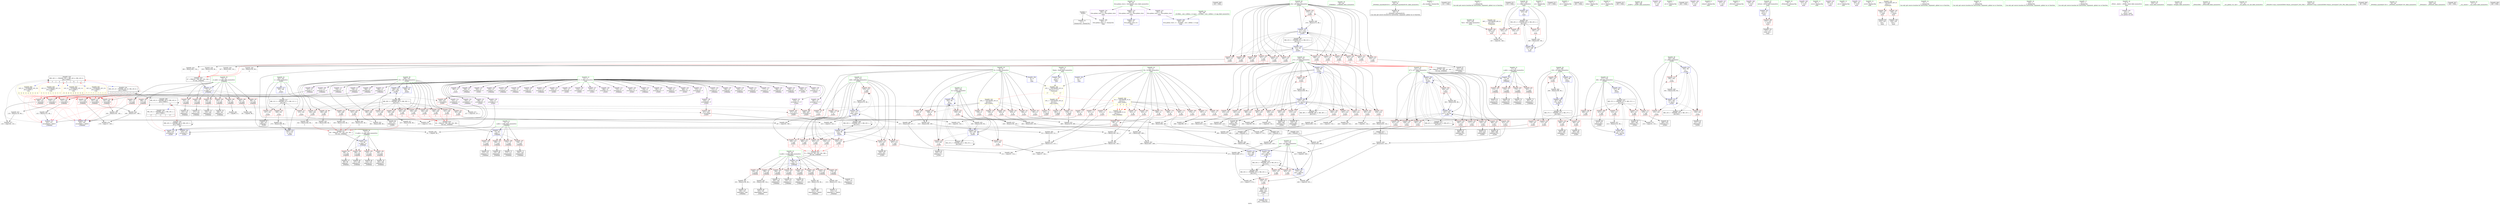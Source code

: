 digraph "SVFG" {
	label="SVFG";

	Node0x55fce2c69000 [shape=record,color=grey,label="{NodeID: 0\nNullPtr}"];
	Node0x55fce2c69000 -> Node0x55fce2c803d0[style=solid];
	Node0x55fce2c69000 -> Node0x55fce2c90430[style=solid];
	Node0x55fce2cdec70 [shape=record,color=black,label="{NodeID: 609\n550 = PHI()\n}"];
	Node0x55fce2cbe900 [shape=record,color=black,label="{NodeID: 526\nMR_14V_2 = PHI(MR_14V_1, MR_14V_4, MR_14V_6, )\npts\{170000 \}\n|{<s0>3|<s1>4|<s2>5|<s3>6|<s4>7}}"];
	Node0x55fce2cbe900:s0 -> Node0x55fce2cc6840[style=dashed,color=blue];
	Node0x55fce2cbe900:s1 -> Node0x55fce2cc66e0[style=dashed,color=blue];
	Node0x55fce2cbe900:s2 -> Node0x55fce2cc6580[style=dashed,color=blue];
	Node0x55fce2cbe900:s3 -> Node0x55fce2cc6420[style=dashed,color=blue];
	Node0x55fce2cbe900:s4 -> Node0x55fce2cbc100[style=dashed,color=blue];
	Node0x55fce2c9bae0 [shape=record,color=grey,label="{NodeID: 443\n361 = Binary(360, 96, )\n|{<s0>7}}"];
	Node0x55fce2c9bae0:s0 -> Node0x55fce2cdf5c0[style=solid,color=red];
	Node0x55fce2c8e970 [shape=record,color=red,label="{NodeID: 277\n439\<--219\n\<--j73\n_Z2DPv\n}"];
	Node0x55fce2c8e970 -> Node0x55fce2c8b500[style=solid];
	Node0x55fce2c82720 [shape=record,color=red,label="{NodeID: 194\n187\<--73\n\<--j2.addr\n_Z3Refiiiii\n}"];
	Node0x55fce2c82720 -> Node0x55fce2c817b0[style=solid];
	Node0x55fce2c7f940 [shape=record,color=purple,label="{NodeID: 111\n130\<--15\narrayidx22\<--F\n_Z3Refiiiii\n}"];
	Node0x55fce2c7f940 -> Node0x55fce2c83690[style=solid];
	Node0x55fce2c6ada0 [shape=record,color=green,label="{NodeID: 28\n63\<--64\n_Z3Refiiiii\<--_Z3Refiiiii_field_insensitive\n}"];
	Node0x55fce2c9e4e0 [shape=record,color=grey,label="{NodeID: 471\n492 = cmp(491, 154, )\n}"];
	Node0x55fce2c90030 [shape=record,color=blue,label="{NodeID: 305\n11\<--9\nM\<--\nGlob }"];
	Node0x55fce2c90030 -> Node0x55fce2cc1bf0[style=dashed];
	Node0x55fce2c83de0 [shape=record,color=red,label="{NodeID: 222\n264\<--203\n\<--j\n_Z2DPv\n}"];
	Node0x55fce2c83de0 -> Node0x55fce2c9c3e0[style=solid];
	Node0x55fce2c85890 [shape=record,color=purple,label="{NodeID: 139\n464\<--15\narrayidx113\<--F\n_Z2DPv\n}"];
	Node0x55fce2c804d0 [shape=record,color=black,label="{NodeID: 56\n49\<--50\n\<--_ZNSt8ios_base4InitD1Ev\nCan only get source location for instruction, argument, global var or function.}"];
	Node0x55fce2cb5e00 [shape=record,color=black,label="{NodeID: 499\nMR_14V_8 = PHI(MR_14V_9, MR_14V_6, )\npts\{170000 \}\n|{|<s5>17}}"];
	Node0x55fce2cb5e00 -> Node0x55fce2c8f8e0[style=dashed];
	Node0x55fce2cb5e00 -> Node0x55fce2c8f9b0[style=dashed];
	Node0x55fce2cb5e00 -> Node0x55fce2c8fa80[style=dashed];
	Node0x55fce2cb5e00 -> Node0x55fce2cb5e00[style=dashed];
	Node0x55fce2cb5e00 -> Node0x55fce2cbc100[style=dashed];
	Node0x55fce2cb5e00:s5 -> Node0x55fce2cb6300[style=dashed,color=blue];
	Node0x55fce2c981e0 [shape=record,color=black,label="{NodeID: 416\n498 = PHI(495, 9, )\n}"];
	Node0x55fce2c981e0 -> Node0x55fce2c9e1e0[style=solid];
	Node0x55fce2c917e0 [shape=record,color=blue,label="{NodeID: 333\n215\<--386\nans\<--mul\n_Z2DPv\n}"];
	Node0x55fce2c917e0 -> Node0x55fce2cb9400[style=dashed];
	Node0x55fce2c8d380 [shape=record,color=red,label="{NodeID: 250\n346\<--211\n\<--j34\n_Z2DPv\n}"];
	Node0x55fce2c8d380 -> Node0x55fce2c9b4e0[style=solid];
	Node0x55fce2c86fe0 [shape=record,color=red,label="{NodeID: 167\n241\<--11\n\<--M\n_Z2DPv\n}"];
	Node0x55fce2c86fe0 -> Node0x55fce2c99fe0[style=solid];
	Node0x55fce2c81bc0 [shape=record,color=black,label="{NodeID: 84\n281\<--280\nidxprom23\<--\n_Z2DPv\n}"];
	Node0x55fce2c6b090 [shape=record,color=green,label="{NodeID: 1\n7\<--1\n__dso_handle\<--dummyObj\nGlob }"];
	Node0x55fce2cded70 [shape=record,color=black,label="{NodeID: 610\n551 = PHI()\n}"];
	Node0x55fce2cbee00 [shape=record,color=black,label="{NodeID: 527\nMR_21V_3 = PHI(MR_21V_4, MR_21V_2, )\npts\{202 \}\n}"];
	Node0x55fce2cbee00 -> Node0x55fce2c839d0[style=dashed];
	Node0x55fce2cbee00 -> Node0x55fce2c83aa0[style=dashed];
	Node0x55fce2cbee00 -> Node0x55fce2c83b70[style=dashed];
	Node0x55fce2cbee00 -> Node0x55fce2c90fc0[style=dashed];
	Node0x55fce2c9bc60 [shape=record,color=grey,label="{NodeID: 444\n353 = Binary(352, 96, )\n|{<s0>6}}"];
	Node0x55fce2c9bc60:s0 -> Node0x55fce2cdf5c0[style=solid,color=red];
	Node0x55fce2c8ea40 [shape=record,color=red,label="{NodeID: 278\n442\<--219\n\<--j73\n_Z2DPv\n}"];
	Node0x55fce2c8ea40 -> Node0x55fce2c9c260[style=solid];
	Node0x55fce2c827f0 [shape=record,color=red,label="{NodeID: 195\n109\<--75\n\<--i.addr\n_Z3Refiiiii\n}"];
	Node0x55fce2c827f0 -> Node0x55fce2c80840[style=solid];
	Node0x55fce2c7fa10 [shape=record,color=purple,label="{NodeID: 112\n135\<--15\narrayidx25\<--F\n_Z3Refiiiii\n}"];
	Node0x55fce2c6aea0 [shape=record,color=green,label="{NodeID: 29\n71\<--72\ni2.addr\<--i2.addr_field_insensitive\n_Z3Refiiiii\n}"];
	Node0x55fce2c6aea0 -> Node0x55fce2c87c10[style=solid];
	Node0x55fce2c6aea0 -> Node0x55fce2c87ce0[style=solid];
	Node0x55fce2c6aea0 -> Node0x55fce2c87db0[style=solid];
	Node0x55fce2c6aea0 -> Node0x55fce2c87e80[style=solid];
	Node0x55fce2c6aea0 -> Node0x55fce2c90530[style=solid];
	Node0x55fce2c9e660 [shape=record,color=grey,label="{NodeID: 472\n327 = cmp(326, 257, )\n}"];
	Node0x55fce2c90130 [shape=record,color=blue,label="{NodeID: 306\n13\<--9\nNeed\<--\nGlob }"];
	Node0x55fce2c90130 -> Node0x55fce2cc1bf0[style=dashed];
	Node0x55fce2c83eb0 [shape=record,color=red,label="{NodeID: 223\n237\<--205\n\<--k\n_Z2DPv\n}"];
	Node0x55fce2c83eb0 -> Node0x55fce2c8af00[style=solid];
	Node0x55fce2c85960 [shape=record,color=purple,label="{NodeID: 140\n467\<--15\narrayidx115\<--F\n_Z2DPv\n}"];
	Node0x55fce2c805d0 [shape=record,color=black,label="{NodeID: 57\n99\<--98\nidxprom\<--\n_Z3Refiiiii\n}"];
	Node0x55fce2cb6300 [shape=record,color=black,label="{NodeID: 500\nMR_14V_2 = PHI(MR_14V_3, MR_14V_1, )\npts\{170000 \}\n|{<s0>17|<s1>17|<s2>17}}"];
	Node0x55fce2cb6300:s0 -> Node0x55fce2c91160[style=dashed,color=red];
	Node0x55fce2cb6300:s1 -> Node0x55fce2cb5e00[style=dashed,color=red];
	Node0x55fce2cb6300:s2 -> Node0x55fce2cb7700[style=dashed,color=red];
	Node0x55fce2c98780 [shape=record,color=black,label="{NodeID: 417\n433 = PHI(430, 9, )\n}"];
	Node0x55fce2c98780 -> Node0x55fce2c9d160[style=solid];
	Node0x55fce2c918b0 [shape=record,color=blue,label="{NodeID: 334\n217\<--96\ni69\<--\n_Z2DPv\n}"];
	Node0x55fce2c918b0 -> Node0x55fce2cb9900[style=dashed];
	Node0x55fce2c8d450 [shape=record,color=red,label="{NodeID: 251\n349\<--211\n\<--j34\n_Z2DPv\n|{<s0>5}}"];
	Node0x55fce2c8d450:s0 -> Node0x55fce2cdfe50[style=solid,color=red];
	Node0x55fce2c870b0 [shape=record,color=red,label="{NodeID: 168\n243\<--11\n\<--M\n_Z2DPv\n}"];
	Node0x55fce2c870b0 -> Node0x55fce2c9ce60[style=solid];
	Node0x55fce2c81c90 [shape=record,color=black,label="{NodeID: 85\n285\<--284\nidxprom25\<--\n_Z2DPv\n}"];
	Node0x55fce2c6b120 [shape=record,color=green,label="{NodeID: 2\n9\<--1\n\<--dummyObj\nCan only get source location for instruction, argument, global var or function.}"];
	Node0x55fce2cdee40 [shape=record,color=black,label="{NodeID: 611\n553 = PHI()\n}"];
	Node0x55fce2cbf300 [shape=record,color=black,label="{NodeID: 528\nMR_23V_2 = PHI(MR_23V_4, MR_23V_1, )\npts\{204 \}\n}"];
	Node0x55fce2cbf300 -> Node0x55fce2c90bb0[style=dashed];
	Node0x55fce2c9bde0 [shape=record,color=grey,label="{NodeID: 445\n191 = Binary(190, 154, )\n}"];
	Node0x55fce2c9bde0 -> Node0x55fce2c81880[style=solid];
	Node0x55fce2c8eb10 [shape=record,color=red,label="{NodeID: 279\n452\<--219\n\<--j73\n_Z2DPv\n}"];
	Node0x55fce2c8eb10 -> Node0x55fce2c8ac00[style=solid];
	Node0x55fce2c828c0 [shape=record,color=red,label="{NodeID: 196\n122\<--75\n\<--i.addr\n_Z3Refiiiii\n}"];
	Node0x55fce2c828c0 -> Node0x55fce2c80ab0[style=solid];
	Node0x55fce2c7fae0 [shape=record,color=purple,label="{NodeID: 113\n138\<--15\narrayidx27\<--F\n_Z3Refiiiii\n}"];
	Node0x55fce2c6af70 [shape=record,color=green,label="{NodeID: 30\n73\<--74\nj2.addr\<--j2.addr_field_insensitive\n_Z3Refiiiii\n}"];
	Node0x55fce2c6af70 -> Node0x55fce2c87f50[style=solid];
	Node0x55fce2c6af70 -> Node0x55fce2c88020[style=solid];
	Node0x55fce2c6af70 -> Node0x55fce2c880f0[style=solid];
	Node0x55fce2c6af70 -> Node0x55fce2c881c0[style=solid];
	Node0x55fce2c6af70 -> Node0x55fce2c88290[style=solid];
	Node0x55fce2c6af70 -> Node0x55fce2c88360[style=solid];
	Node0x55fce2c6af70 -> Node0x55fce2c82580[style=solid];
	Node0x55fce2c6af70 -> Node0x55fce2c82650[style=solid];
	Node0x55fce2c6af70 -> Node0x55fce2c82720[style=solid];
	Node0x55fce2c6af70 -> Node0x55fce2c90600[style=solid];
	Node0x55fce2c9e7e0 [shape=record,color=grey,label="{NodeID: 473\n120 = cmp(108, 119, )\n}"];
	Node0x55fce2c90230 [shape=record,color=blue,label="{NodeID: 307\n590\<--37\nllvm.global_ctors_0\<--\nGlob }"];
	Node0x55fce2c83f80 [shape=record,color=red,label="{NodeID: 224\n253\<--205\n\<--k\n_Z2DPv\n}"];
	Node0x55fce2c83f80 -> Node0x55fce2c81af0[style=solid];
	Node0x55fce2c85a30 [shape=record,color=purple,label="{NodeID: 141\n470\<--15\narrayidx117\<--F\n_Z2DPv\n}"];
	Node0x55fce2c85a30 -> Node0x55fce2c8f9b0[style=solid];
	Node0x55fce2c806a0 [shape=record,color=black,label="{NodeID: 58\n102\<--101\nidxprom4\<--\n_Z3Refiiiii\n}"];
	Node0x55fce2cb6800 [shape=record,color=black,label="{NodeID: 501\nMR_50V_3 = PHI(MR_50V_4, MR_50V_2, )\npts\{528 \}\n}"];
	Node0x55fce2cb6800 -> Node0x55fce2c8fcf0[style=dashed];
	Node0x55fce2cb6800 -> Node0x55fce2c8fdc0[style=dashed];
	Node0x55fce2cb6800 -> Node0x55fce2c8fe90[style=dashed];
	Node0x55fce2cb6800 -> Node0x55fce2c920d0[style=dashed];
	Node0x55fce2c98d20 [shape=record,color=black,label="{NodeID: 418\n446 = PHI(443, 9, )\n}"];
	Node0x55fce2c98d20 -> Node0x55fce2c9c0e0[style=solid];
	Node0x55fce2c91980 [shape=record,color=blue,label="{NodeID: 335\n219\<--96\nj73\<--\n_Z2DPv\n}"];
	Node0x55fce2c91980 -> Node0x55fce2c8e630[style=dashed];
	Node0x55fce2c91980 -> Node0x55fce2c8e700[style=dashed];
	Node0x55fce2c91980 -> Node0x55fce2c8e7d0[style=dashed];
	Node0x55fce2c91980 -> Node0x55fce2c8e8a0[style=dashed];
	Node0x55fce2c91980 -> Node0x55fce2c8e970[style=dashed];
	Node0x55fce2c91980 -> Node0x55fce2c8ea40[style=dashed];
	Node0x55fce2c91980 -> Node0x55fce2c8eb10[style=dashed];
	Node0x55fce2c91980 -> Node0x55fce2c8ebe0[style=dashed];
	Node0x55fce2c91980 -> Node0x55fce2c8ecb0[style=dashed];
	Node0x55fce2c91980 -> Node0x55fce2c8ed80[style=dashed];
	Node0x55fce2c91980 -> Node0x55fce2c8ee50[style=dashed];
	Node0x55fce2c91980 -> Node0x55fce2c8ef20[style=dashed];
	Node0x55fce2c91980 -> Node0x55fce2c8eff0[style=dashed];
	Node0x55fce2c91980 -> Node0x55fce2c91d90[style=dashed];
	Node0x55fce2c91980 -> Node0x55fce2cb9e00[style=dashed];
	Node0x55fce2c8d520 [shape=record,color=red,label="{NodeID: 252\n354\<--211\n\<--j34\n_Z2DPv\n}"];
	Node0x55fce2c8d520 -> Node0x55fce2c9bf60[style=solid];
	Node0x55fce2c87180 [shape=record,color=red,label="{NodeID: 169\n276\<--11\n\<--M\n_Z2DPv\n}"];
	Node0x55fce2c87180 -> Node0x55fce2c8aa80[style=solid];
	Node0x55fce2c81d60 [shape=record,color=black,label="{NodeID: 86\n318\<--317\nidxprom45\<--\n_Z2DPv\n}"];
	Node0x55fce2c6b270 [shape=record,color=green,label="{NodeID: 3\n18\<--1\n.str\<--dummyObj\nGlob }"];
	Node0x55fce2cdef70 [shape=record,color=black,label="{NodeID: 612\n557 = PHI()\n}"];
	Node0x55fce2cbf800 [shape=record,color=black,label="{NodeID: 529\nMR_25V_2 = PHI(MR_25V_3, MR_25V_1, )\npts\{206 \}\n}"];
	Node0x55fce2cbf800 -> Node0x55fce2c90c80[style=dashed];
	Node0x55fce2cbf800 -> Node0x55fce2cbf800[style=dashed];
	Node0x55fce2c9bf60 [shape=record,color=grey,label="{NodeID: 446\n355 = Binary(354, 96, )\n|{<s0>6}}"];
	Node0x55fce2c9bf60:s0 -> Node0x55fce2cdf9d0[style=solid,color=red];
	Node0x55fce2c8ebe0 [shape=record,color=red,label="{NodeID: 280\n455\<--219\n\<--j73\n_Z2DPv\n}"];
	Node0x55fce2c8ebe0 -> Node0x55fce2c9c860[style=solid];
	Node0x55fce2c82990 [shape=record,color=red,label="{NodeID: 197\n158\<--75\n\<--i.addr\n_Z3Refiiiii\n}"];
	Node0x55fce2c82990 -> Node0x55fce2c81200[style=solid];
	Node0x55fce2c7fbb0 [shape=record,color=purple,label="{NodeID: 114\n142\<--15\narrayidx30\<--F\n_Z3Refiiiii\n}"];
	Node0x55fce2c7fbb0 -> Node0x55fce2c90940[style=solid];
	Node0x55fce2c7e010 [shape=record,color=green,label="{NodeID: 31\n75\<--76\ni.addr\<--i.addr_field_insensitive\n_Z3Refiiiii\n}"];
	Node0x55fce2c7e010 -> Node0x55fce2c827f0[style=solid];
	Node0x55fce2c7e010 -> Node0x55fce2c828c0[style=solid];
	Node0x55fce2c7e010 -> Node0x55fce2c82990[style=solid];
	Node0x55fce2c7e010 -> Node0x55fce2c82a60[style=solid];
	Node0x55fce2c7e010 -> Node0x55fce2c906d0[style=solid];
	Node0x55fce2c9e960 [shape=record,color=grey,label="{NodeID: 474\n227 = cmp(225, 226, )\n}"];
	Node0x55fce2c90330 [shape=record,color=blue,label="{NodeID: 308\n591\<--38\nllvm.global_ctors_1\<--_GLOBAL__sub_I_AHdoc_2_0.cpp\nGlob }"];
	Node0x55fce2c84050 [shape=record,color=red,label="{NodeID: 225\n259\<--205\n\<--k\n_Z2DPv\n}"];
	Node0x55fce2c84050 -> Node0x55fce2c9aee0[style=solid];
	Node0x55fce2c85b00 [shape=record,color=purple,label="{NodeID: 142\n481\<--15\narrayidx123\<--F\n_Z2DPv\n}"];
	Node0x55fce2c80770 [shape=record,color=black,label="{NodeID: 59\n106\<--105\nidxprom6\<--add\n_Z3Refiiiii\n}"];
	Node0x55fce2c992c0 [shape=record,color=black,label="{NodeID: 419\n459 = PHI(456, 9, )\n}"];
	Node0x55fce2c992c0 -> Node0x55fce2c9dbe0[style=solid];
	Node0x55fce2c91a50 [shape=record,color=blue,label="{NodeID: 336\n221\<--96\nk77\<--\n_Z2DPv\n}"];
	Node0x55fce2c91a50 -> Node0x55fce2c8f0c0[style=dashed];
	Node0x55fce2c91a50 -> Node0x55fce2c8f190[style=dashed];
	Node0x55fce2c91a50 -> Node0x55fce2c8f260[style=dashed];
	Node0x55fce2c91a50 -> Node0x55fce2c8f330[style=dashed];
	Node0x55fce2c91a50 -> Node0x55fce2c8f400[style=dashed];
	Node0x55fce2c91a50 -> Node0x55fce2c8f4d0[style=dashed];
	Node0x55fce2c91a50 -> Node0x55fce2c8f5a0[style=dashed];
	Node0x55fce2c91a50 -> Node0x55fce2c8f670[style=dashed];
	Node0x55fce2c91a50 -> Node0x55fce2c8f740[style=dashed];
	Node0x55fce2c91a50 -> Node0x55fce2c91a50[style=dashed];
	Node0x55fce2c91a50 -> Node0x55fce2c91cc0[style=dashed];
	Node0x55fce2c91a50 -> Node0x55fce2cba300[style=dashed];
	Node0x55fce2c8d5f0 [shape=record,color=red,label="{NodeID: 253\n357\<--211\n\<--j34\n_Z2DPv\n|{<s0>6}}"];
	Node0x55fce2c8d5f0:s0 -> Node0x55fce2cdfe50[style=solid,color=red];
	Node0x55fce2c87250 [shape=record,color=red,label="{NodeID: 170\n302\<--11\n\<--M\n_Z2DPv\n}"];
	Node0x55fce2c87250 -> Node0x55fce2c9f0e0[style=solid];
	Node0x55fce2c81e30 [shape=record,color=black,label="{NodeID: 87\n321\<--320\nidxprom47\<--\n_Z2DPv\n}"];
	Node0x55fce2c6b300 [shape=record,color=green,label="{NodeID: 4\n20\<--1\n.str.1\<--dummyObj\nGlob }"];
	Node0x55fce2cdf070 [shape=record,color=black,label="{NodeID: 613\n561 = PHI()\n}"];
	Node0x55fce2c9c0e0 [shape=record,color=grey,label="{NodeID: 447\n447 = Binary(438, 446, )\n}"];
	Node0x55fce2c9c0e0 -> Node0x55fce2c91b20[style=solid];
	Node0x55fce2c8ecb0 [shape=record,color=red,label="{NodeID: 281\n465\<--219\n\<--j73\n_Z2DPv\n}"];
	Node0x55fce2c8ecb0 -> Node0x55fce2c82310[style=solid];
	Node0x55fce2c82a60 [shape=record,color=red,label="{NodeID: 198\n172\<--75\n\<--i.addr\n_Z3Refiiiii\n}"];
	Node0x55fce2c82a60 -> Node0x55fce2c81470[style=solid];
	Node0x55fce2c7fc80 [shape=record,color=purple,label="{NodeID: 115\n148\<--15\narrayidx33\<--F\n_Z3Refiiiii\n}"];
	Node0x55fce2c7e0a0 [shape=record,color=green,label="{NodeID: 32\n77\<--78\nj.addr\<--j.addr_field_insensitive\n_Z3Refiiiii\n}"];
	Node0x55fce2c7e0a0 -> Node0x55fce2c82b30[style=solid];
	Node0x55fce2c7e0a0 -> Node0x55fce2c82c00[style=solid];
	Node0x55fce2c7e0a0 -> Node0x55fce2c82cd0[style=solid];
	Node0x55fce2c7e0a0 -> Node0x55fce2c82da0[style=solid];
	Node0x55fce2c7e0a0 -> Node0x55fce2c907a0[style=solid];
	Node0x55fce2c9eae0 [shape=record,color=grey,label="{NodeID: 475\n233 = cmp(231, 232, )\n}"];
	Node0x55fce2c90430 [shape=record,color=blue, style = dotted,label="{NodeID: 309\n592\<--3\nllvm.global_ctors_2\<--dummyVal\nGlob }"];
	Node0x55fce2c84120 [shape=record,color=red,label="{NodeID: 226\n275\<--207\n\<--i19\n_Z2DPv\n}"];
	Node0x55fce2c84120 -> Node0x55fce2c8aa80[style=solid];
	Node0x55fce2c85bd0 [shape=record,color=purple,label="{NodeID: 143\n484\<--15\narrayidx125\<--F\n_Z2DPv\n}"];
	Node0x55fce2c80840 [shape=record,color=black,label="{NodeID: 60\n110\<--109\nidxprom8\<--\n_Z3Refiiiii\n}"];
	Node0x55fce2c99860 [shape=record,color=grey,label="{NodeID: 420\n490 = Binary(477, 489, )\n}"];
	Node0x55fce2c99860 -> Node0x55fce2c9e1e0[style=solid];
	Node0x55fce2c91b20 [shape=record,color=blue,label="{NodeID: 337\n215\<--447\nans\<--add103\n_Z2DPv\n}"];
	Node0x55fce2c91b20 -> Node0x55fce2cbc600[style=dashed];
	Node0x55fce2c8d6c0 [shape=record,color=red,label="{NodeID: 254\n362\<--211\n\<--j34\n_Z2DPv\n}"];
	Node0x55fce2c8d6c0 -> Node0x55fce2c9abe0[style=solid];
	Node0x55fce2c87320 [shape=record,color=red,label="{NodeID: 171\n311\<--11\n\<--M\n_Z2DPv\n}"];
	Node0x55fce2c87320 -> Node0x55fce2c9d460[style=solid];
	Node0x55fce2c81f00 [shape=record,color=black,label="{NodeID: 88\n324\<--323\nidxprom49\<--\n_Z2DPv\n}"];
	Node0x55fce2c6b390 [shape=record,color=green,label="{NodeID: 5\n22\<--1\nstdin\<--dummyObj\nGlob }"];
	Node0x55fce2cdf170 [shape=record,color=black,label="{NodeID: 614\n562 = PHI(200, )\n}"];
	Node0x55fce2c9c260 [shape=record,color=grey,label="{NodeID: 448\n443 = Binary(442, 154, )\n}"];
	Node0x55fce2c9c260 -> Node0x55fce2c98d20[style=solid];
	Node0x55fce2c8ed80 [shape=record,color=red,label="{NodeID: 282\n482\<--219\n\<--j73\n_Z2DPv\n}"];
	Node0x55fce2c8ed80 -> Node0x55fce2c7ed10[style=solid];
	Node0x55fce2c82b30 [shape=record,color=red,label="{NodeID: 199\n112\<--77\n\<--j.addr\n_Z3Refiiiii\n}"];
	Node0x55fce2c82b30 -> Node0x55fce2c80910[style=solid];
	Node0x55fce2c845e0 [shape=record,color=purple,label="{NodeID: 116\n151\<--15\narrayidx35\<--F\n_Z3Refiiiii\n}"];
	Node0x55fce2c7e130 [shape=record,color=green,label="{NodeID: 33\n79\<--80\nk.addr\<--k.addr_field_insensitive\n_Z3Refiiiii\n}"];
	Node0x55fce2c7e130 -> Node0x55fce2c82e70[style=solid];
	Node0x55fce2c7e130 -> Node0x55fce2c82f40[style=solid];
	Node0x55fce2c7e130 -> Node0x55fce2c83010[style=solid];
	Node0x55fce2c7e130 -> Node0x55fce2c830e0[style=solid];
	Node0x55fce2c7e130 -> Node0x55fce2c831b0[style=solid];
	Node0x55fce2c7e130 -> Node0x55fce2c83280[style=solid];
	Node0x55fce2c7e130 -> Node0x55fce2c83350[style=solid];
	Node0x55fce2c7e130 -> Node0x55fce2c83420[style=solid];
	Node0x55fce2c7e130 -> Node0x55fce2c90870[style=solid];
	Node0x55fce2c9ec60 [shape=record,color=grey,label="{NodeID: 476\n170 = cmp(157, 169, )\n}"];
	Node0x55fce2c90530 [shape=record,color=blue,label="{NodeID: 310\n71\<--66\ni2.addr\<--i2\n_Z3Refiiiii\n}"];
	Node0x55fce2c90530 -> Node0x55fce2c87c10[style=dashed];
	Node0x55fce2c90530 -> Node0x55fce2c87ce0[style=dashed];
	Node0x55fce2c90530 -> Node0x55fce2c87db0[style=dashed];
	Node0x55fce2c90530 -> Node0x55fce2c87e80[style=dashed];
	Node0x55fce2c841f0 [shape=record,color=red,label="{NodeID: 227\n279\<--207\n\<--i19\n_Z2DPv\n}"];
	Node0x55fce2c841f0 -> Node0x55fce2c91160[style=solid];
	Node0x55fce2c85ca0 [shape=record,color=purple,label="{NodeID: 144\n487\<--15\narrayidx127\<--F\n_Z2DPv\n}"];
	Node0x55fce2c85ca0 -> Node0x55fce2c8fa80[style=solid];
	Node0x55fce2c80910 [shape=record,color=black,label="{NodeID: 61\n113\<--112\nidxprom10\<--\n_Z3Refiiiii\n}"];
	Node0x55fce2cb7700 [shape=record,color=black,label="{NodeID: 504\nMR_14V_3 = PHI(MR_14V_4, MR_14V_2, )\npts\{170000 \}\n}"];
	Node0x55fce2cb7700 -> Node0x55fce2c90d50[style=dashed];
	Node0x55fce2cb7700 -> Node0x55fce2c91160[style=dashed];
	Node0x55fce2cb7700 -> Node0x55fce2cb5e00[style=dashed];
	Node0x55fce2cb7700 -> Node0x55fce2cb7700[style=dashed];
	Node0x55fce2c999e0 [shape=record,color=grey,label="{NodeID: 421\n489 = Binary(478, 488, )\n}"];
	Node0x55fce2c999e0 -> Node0x55fce2c99860[style=solid];
	Node0x55fce2c91bf0 [shape=record,color=blue,label="{NodeID: 338\n215\<--499\nans\<--add136\n_Z2DPv\n}"];
	Node0x55fce2c91bf0 -> Node0x55fce2cbc600[style=dashed];
	Node0x55fce2c8d790 [shape=record,color=red,label="{NodeID: 255\n365\<--211\n\<--j34\n_Z2DPv\n|{<s0>7}}"];
	Node0x55fce2c8d790:s0 -> Node0x55fce2cdfe50[style=solid,color=red];
	Node0x55fce2c873f0 [shape=record,color=red,label="{NodeID: 172\n313\<--11\n\<--M\n_Z2DPv\n}"];
	Node0x55fce2c873f0 -> Node0x55fce2c9d2e0[style=solid];
	Node0x55fce2c81fd0 [shape=record,color=black,label="{NodeID: 89\n413\<--412\nidxprom84\<--\n_Z2DPv\n}"];
	Node0x55fce2c69d50 [shape=record,color=green,label="{NodeID: 6\n23\<--1\n.str.2\<--dummyObj\nGlob }"];
	Node0x55fce2cdf420 [shape=record,color=black,label="{NodeID: 615\n563 = PHI()\n}"];
	Node0x55fce2cc0700 [shape=record,color=yellow,style=double,label="{NodeID: 532\n2V_1 = ENCHI(MR_2V_0)\npts\{12 \}\nFun[_Z3Refiiiii]}"];
	Node0x55fce2cc0700 -> Node0x55fce2c86e40[style=dashed];
	Node0x55fce2c9c3e0 [shape=record,color=grey,label="{NodeID: 449\n265 = Binary(264, 96, )\n}"];
	Node0x55fce2c9c3e0 -> Node0x55fce2c90ef0[style=solid];
	Node0x55fce2c8ee50 [shape=record,color=red,label="{NodeID: 283\n491\<--219\n\<--j73\n_Z2DPv\n}"];
	Node0x55fce2c8ee50 -> Node0x55fce2c9e4e0[style=solid];
	Node0x55fce2c82c00 [shape=record,color=red,label="{NodeID: 200\n125\<--77\n\<--j.addr\n_Z3Refiiiii\n}"];
	Node0x55fce2c82c00 -> Node0x55fce2c80b80[style=solid];
	Node0x55fce2c846b0 [shape=record,color=purple,label="{NodeID: 117\n156\<--15\narrayidx38\<--F\n_Z3Refiiiii\n}"];
	Node0x55fce2c846b0 -> Node0x55fce2c83760[style=solid];
	Node0x55fce2c7e1c0 [shape=record,color=green,label="{NodeID: 34\n198\<--199\n_Z2DPv\<--_Z2DPv_field_insensitive\n}"];
	Node0x55fce2c9ede0 [shape=record,color=grey,label="{NodeID: 477\n398 = cmp(396, 397, )\n}"];
	Node0x55fce2c90600 [shape=record,color=blue,label="{NodeID: 311\n73\<--67\nj2.addr\<--j2\n_Z3Refiiiii\n}"];
	Node0x55fce2c90600 -> Node0x55fce2c87f50[style=dashed];
	Node0x55fce2c90600 -> Node0x55fce2c88020[style=dashed];
	Node0x55fce2c90600 -> Node0x55fce2c880f0[style=dashed];
	Node0x55fce2c90600 -> Node0x55fce2c881c0[style=dashed];
	Node0x55fce2c90600 -> Node0x55fce2c88290[style=dashed];
	Node0x55fce2c90600 -> Node0x55fce2c88360[style=dashed];
	Node0x55fce2c90600 -> Node0x55fce2c82580[style=dashed];
	Node0x55fce2c90600 -> Node0x55fce2c82650[style=dashed];
	Node0x55fce2c90600 -> Node0x55fce2c82720[style=dashed];
	Node0x55fce2c842c0 [shape=record,color=red,label="{NodeID: 228\n280\<--207\n\<--i19\n_Z2DPv\n}"];
	Node0x55fce2c842c0 -> Node0x55fce2c81bc0[style=solid];
	Node0x55fce2c85d70 [shape=record,color=purple,label="{NodeID: 145\n531\<--18\n\<--.str\nmain\n}"];
	Node0x55fce2c809e0 [shape=record,color=black,label="{NodeID: 62\n116\<--115\nidxprom12\<--\n_Z3Refiiiii\n}"];
	Node0x55fce2c99b60 [shape=record,color=grey,label="{NodeID: 422\n515 = Binary(514, 96, )\n}"];
	Node0x55fce2c99b60 -> Node0x55fce2c91e60[style=solid];
	Node0x55fce2c91cc0 [shape=record,color=blue,label="{NodeID: 339\n221\<--505\nk77\<--inc140\n_Z2DPv\n}"];
	Node0x55fce2c91cc0 -> Node0x55fce2c8f0c0[style=dashed];
	Node0x55fce2c91cc0 -> Node0x55fce2c8f190[style=dashed];
	Node0x55fce2c91cc0 -> Node0x55fce2c8f260[style=dashed];
	Node0x55fce2c91cc0 -> Node0x55fce2c8f330[style=dashed];
	Node0x55fce2c91cc0 -> Node0x55fce2c8f400[style=dashed];
	Node0x55fce2c91cc0 -> Node0x55fce2c8f4d0[style=dashed];
	Node0x55fce2c91cc0 -> Node0x55fce2c8f5a0[style=dashed];
	Node0x55fce2c91cc0 -> Node0x55fce2c8f670[style=dashed];
	Node0x55fce2c91cc0 -> Node0x55fce2c8f740[style=dashed];
	Node0x55fce2c91cc0 -> Node0x55fce2c91a50[style=dashed];
	Node0x55fce2c91cc0 -> Node0x55fce2c91cc0[style=dashed];
	Node0x55fce2c91cc0 -> Node0x55fce2cba300[style=dashed];
	Node0x55fce2c8d860 [shape=record,color=red,label="{NodeID: 256\n375\<--211\n\<--j34\n_Z2DPv\n}"];
	Node0x55fce2c8d860 -> Node0x55fce2c9b360[style=solid];
	Node0x55fce2c874c0 [shape=record,color=red,label="{NodeID: 173\n385\<--11\n\<--M\n_Z2DPv\n}"];
	Node0x55fce2c874c0 -> Node0x55fce2c9cfe0[style=solid];
	Node0x55fce2c820a0 [shape=record,color=black,label="{NodeID: 90\n416\<--415\nidxprom86\<--\n_Z2DPv\n}"];
	Node0x55fce2c69de0 [shape=record,color=green,label="{NodeID: 7\n25\<--1\n.str.3\<--dummyObj\nGlob }"];
	Node0x55fce2cdf4f0 [shape=record,color=black,label="{NodeID: 616\n565 = PHI()\n}"];
	Node0x55fce2c9c560 [shape=record,color=grey,label="{NodeID: 450\n405 = Binary(403, 404, )\n}"];
	Node0x55fce2c9c560 -> Node0x55fce2c9cb60[style=solid];
	Node0x55fce2c8ef20 [shape=record,color=red,label="{NodeID: 284\n494\<--219\n\<--j73\n_Z2DPv\n}"];
	Node0x55fce2c8ef20 -> Node0x55fce2c9b960[style=solid];
	Node0x55fce2c82cd0 [shape=record,color=red,label="{NodeID: 201\n161\<--77\n\<--j.addr\n_Z3Refiiiii\n}"];
	Node0x55fce2c82cd0 -> Node0x55fce2c812d0[style=solid];
	Node0x55fce2c84780 [shape=record,color=purple,label="{NodeID: 118\n160\<--15\narrayidx40\<--F\n_Z3Refiiiii\n}"];
	Node0x55fce2c7e250 [shape=record,color=green,label="{NodeID: 35\n201\<--202\ni\<--i_field_insensitive\n_Z2DPv\n}"];
	Node0x55fce2c7e250 -> Node0x55fce2c839d0[style=solid];
	Node0x55fce2c7e250 -> Node0x55fce2c83aa0[style=solid];
	Node0x55fce2c7e250 -> Node0x55fce2c83b70[style=solid];
	Node0x55fce2c7e250 -> Node0x55fce2c90ae0[style=solid];
	Node0x55fce2c7e250 -> Node0x55fce2c90fc0[style=solid];
	Node0x55fce2c9ef60 [shape=record,color=grey,label="{NodeID: 478\n427 = cmp(426, 154, )\n}"];
	Node0x55fce2c906d0 [shape=record,color=blue,label="{NodeID: 312\n75\<--68\ni.addr\<--i\n_Z3Refiiiii\n}"];
	Node0x55fce2c906d0 -> Node0x55fce2c827f0[style=dashed];
	Node0x55fce2c906d0 -> Node0x55fce2c828c0[style=dashed];
	Node0x55fce2c906d0 -> Node0x55fce2c82990[style=dashed];
	Node0x55fce2c906d0 -> Node0x55fce2c82a60[style=dashed];
	Node0x55fce2c84390 [shape=record,color=red,label="{NodeID: 229\n284\<--207\n\<--i19\n_Z2DPv\n}"];
	Node0x55fce2c84390 -> Node0x55fce2c81c90[style=solid];
	Node0x55fce2c85e40 [shape=record,color=purple,label="{NodeID: 146\n532\<--20\n\<--.str.1\nmain\n}"];
	Node0x55fce2c80ab0 [shape=record,color=black,label="{NodeID: 63\n123\<--122\nidxprom17\<--\n_Z3Refiiiii\n}"];
	Node0x55fce2c99ce0 [shape=record,color=grey,label="{NodeID: 423\n240 = Binary(238, 239, )\n}"];
	Node0x55fce2c99ce0 -> Node0x55fce2c99fe0[style=solid];
	Node0x55fce2c91d90 [shape=record,color=blue,label="{NodeID: 340\n219\<--510\nj73\<--inc143\n_Z2DPv\n}"];
	Node0x55fce2c91d90 -> Node0x55fce2c8e630[style=dashed];
	Node0x55fce2c91d90 -> Node0x55fce2c8e700[style=dashed];
	Node0x55fce2c91d90 -> Node0x55fce2c8e7d0[style=dashed];
	Node0x55fce2c91d90 -> Node0x55fce2c8e8a0[style=dashed];
	Node0x55fce2c91d90 -> Node0x55fce2c8e970[style=dashed];
	Node0x55fce2c91d90 -> Node0x55fce2c8ea40[style=dashed];
	Node0x55fce2c91d90 -> Node0x55fce2c8eb10[style=dashed];
	Node0x55fce2c91d90 -> Node0x55fce2c8ebe0[style=dashed];
	Node0x55fce2c91d90 -> Node0x55fce2c8ecb0[style=dashed];
	Node0x55fce2c91d90 -> Node0x55fce2c8ed80[style=dashed];
	Node0x55fce2c91d90 -> Node0x55fce2c8ee50[style=dashed];
	Node0x55fce2c91d90 -> Node0x55fce2c8ef20[style=dashed];
	Node0x55fce2c91d90 -> Node0x55fce2c8eff0[style=dashed];
	Node0x55fce2c91d90 -> Node0x55fce2c91d90[style=dashed];
	Node0x55fce2c91d90 -> Node0x55fce2cb9e00[style=dashed];
	Node0x55fce2c8d930 [shape=record,color=red,label="{NodeID: 257\n307\<--213\n\<--k38\n_Z2DPv\n}"];
	Node0x55fce2c8d930 -> Node0x55fce2c8b380[style=solid];
	Node0x55fce2c87590 [shape=record,color=red,label="{NodeID: 174\n397\<--11\n\<--M\n_Z2DPv\n}"];
	Node0x55fce2c87590 -> Node0x55fce2c9ede0[style=solid];
	Node0x55fce2c82170 [shape=record,color=black,label="{NodeID: 91\n419\<--418\nidxprom88\<--\n_Z2DPv\n}"];
	Node0x55fce2c69e70 [shape=record,color=green,label="{NodeID: 8\n27\<--1\nstdout\<--dummyObj\nGlob }"];
	Node0x55fce2cdf5c0 [shape=record,color=black,label="{NodeID: 617\n66 = PHI(330, 337, 345, 353, 361, )\n0th arg _Z3Refiiiii }"];
	Node0x55fce2cdf5c0 -> Node0x55fce2c90530[style=solid];
	Node0x55fce2c9c6e0 [shape=record,color=grey,label="{NodeID: 451\n270 = Binary(269, 96, )\n}"];
	Node0x55fce2c9c6e0 -> Node0x55fce2c90fc0[style=solid];
	Node0x55fce2c8eff0 [shape=record,color=red,label="{NodeID: 285\n509\<--219\n\<--j73\n_Z2DPv\n}"];
	Node0x55fce2c8eff0 -> Node0x55fce2c9d8e0[style=solid];
	Node0x55fce2c82da0 [shape=record,color=red,label="{NodeID: 202\n175\<--77\n\<--j.addr\n_Z3Refiiiii\n}"];
	Node0x55fce2c82da0 -> Node0x55fce2c81540[style=solid];
	Node0x55fce2c84850 [shape=record,color=purple,label="{NodeID: 119\n163\<--15\narrayidx42\<--F\n_Z3Refiiiii\n}"];
	Node0x55fce2c7e320 [shape=record,color=green,label="{NodeID: 36\n203\<--204\nj\<--j_field_insensitive\n_Z2DPv\n}"];
	Node0x55fce2c7e320 -> Node0x55fce2c83c40[style=solid];
	Node0x55fce2c7e320 -> Node0x55fce2c83d10[style=solid];
	Node0x55fce2c7e320 -> Node0x55fce2c83de0[style=solid];
	Node0x55fce2c7e320 -> Node0x55fce2c90bb0[style=solid];
	Node0x55fce2c7e320 -> Node0x55fce2c90ef0[style=solid];
	Node0x55fce2c9f0e0 [shape=record,color=grey,label="{NodeID: 479\n303 = cmp(301, 302, )\n}"];
	Node0x55fce2c907a0 [shape=record,color=blue,label="{NodeID: 313\n77\<--69\nj.addr\<--j\n_Z3Refiiiii\n}"];
	Node0x55fce2c907a0 -> Node0x55fce2c82b30[style=dashed];
	Node0x55fce2c907a0 -> Node0x55fce2c82c00[style=dashed];
	Node0x55fce2c907a0 -> Node0x55fce2c82cd0[style=dashed];
	Node0x55fce2c907a0 -> Node0x55fce2c82da0[style=dashed];
	Node0x55fce2c84460 [shape=record,color=red,label="{NodeID: 230\n289\<--207\n\<--i19\n_Z2DPv\n}"];
	Node0x55fce2c84460 -> Node0x55fce2c9da60[style=solid];
	Node0x55fce2c85f10 [shape=record,color=purple,label="{NodeID: 147\n537\<--23\n\<--.str.2\nmain\n}"];
	Node0x55fce2c80b80 [shape=record,color=black,label="{NodeID: 64\n126\<--125\nidxprom19\<--\n_Z3Refiiiii\n}"];
	Node0x55fce2c99e60 [shape=record,color=grey,label="{NodeID: 424\n381 = Binary(380, 96, )\n}"];
	Node0x55fce2c99e60 -> Node0x55fce2c91710[style=solid];
	Node0x55fce2c91e60 [shape=record,color=blue,label="{NodeID: 341\n217\<--515\ni69\<--inc146\n_Z2DPv\n}"];
	Node0x55fce2c91e60 -> Node0x55fce2cb9900[style=dashed];
	Node0x55fce2c8da00 [shape=record,color=red,label="{NodeID: 258\n323\<--213\n\<--k38\n_Z2DPv\n}"];
	Node0x55fce2c8da00 -> Node0x55fce2c81f00[style=solid];
	Node0x55fce2c87660 [shape=record,color=red,label="{NodeID: 175\n406\<--11\n\<--M\n_Z2DPv\n}"];
	Node0x55fce2c87660 -> Node0x55fce2c9cb60[style=solid];
	Node0x55fce2c82240 [shape=record,color=black,label="{NodeID: 92\n463\<--462\nidxprom112\<--\n_Z2DPv\n}"];
	Node0x55fce2c68860 [shape=record,color=green,label="{NodeID: 9\n28\<--1\n_ZSt3cin\<--dummyObj\nGlob }"];
	Node0x55fce2cdf9d0 [shape=record,color=black,label="{NodeID: 618\n67 = PHI(331, 339, 347, 355, 363, )\n1st arg _Z3Refiiiii }"];
	Node0x55fce2cdf9d0 -> Node0x55fce2c90600[style=solid];
	Node0x55fce2c9c860 [shape=record,color=grey,label="{NodeID: 452\n456 = Binary(455, 154, )\n}"];
	Node0x55fce2c9c860 -> Node0x55fce2c992c0[style=solid];
	Node0x55fce2c8f0c0 [shape=record,color=red,label="{NodeID: 286\n402\<--221\n\<--k77\n_Z2DPv\n}"];
	Node0x55fce2c8f0c0 -> Node0x55fce2c8a900[style=solid];
	Node0x55fce2c82e70 [shape=record,color=red,label="{NodeID: 203\n104\<--79\n\<--k.addr\n_Z3Refiiiii\n}"];
	Node0x55fce2c82e70 -> Node0x55fce2c9b7e0[style=solid];
	Node0x55fce2c84920 [shape=record,color=purple,label="{NodeID: 120\n166\<--15\narrayidx44\<--F\n_Z3Refiiiii\n}"];
	Node0x55fce2c84920 -> Node0x55fce2c83830[style=solid];
	Node0x55fce2c7e3f0 [shape=record,color=green,label="{NodeID: 37\n205\<--206\nk\<--k_field_insensitive\n_Z2DPv\n}"];
	Node0x55fce2c7e3f0 -> Node0x55fce2c83eb0[style=solid];
	Node0x55fce2c7e3f0 -> Node0x55fce2c83f80[style=solid];
	Node0x55fce2c7e3f0 -> Node0x55fce2c84050[style=solid];
	Node0x55fce2c7e3f0 -> Node0x55fce2c90c80[style=solid];
	Node0x55fce2c7e3f0 -> Node0x55fce2c90e20[style=solid];
	Node0x55fce2c8a480 [shape=record,color=grey,label="{NodeID: 480\n95 = cmp(94, 96, )\n}"];
	Node0x55fce2c90870 [shape=record,color=blue,label="{NodeID: 314\n79\<--70\nk.addr\<--k\n_Z3Refiiiii\n}"];
	Node0x55fce2c90870 -> Node0x55fce2c82e70[style=dashed];
	Node0x55fce2c90870 -> Node0x55fce2c82f40[style=dashed];
	Node0x55fce2c90870 -> Node0x55fce2c83010[style=dashed];
	Node0x55fce2c90870 -> Node0x55fce2c830e0[style=dashed];
	Node0x55fce2c90870 -> Node0x55fce2c831b0[style=dashed];
	Node0x55fce2c90870 -> Node0x55fce2c83280[style=dashed];
	Node0x55fce2c90870 -> Node0x55fce2c83350[style=dashed];
	Node0x55fce2c90870 -> Node0x55fce2c83420[style=dashed];
	Node0x55fce2c8c450 [shape=record,color=red,label="{NodeID: 231\n295\<--209\n\<--i30\n_Z2DPv\n}"];
	Node0x55fce2c8c450 -> Node0x55fce2c8b800[style=solid];
	Node0x55fce2c85fe0 [shape=record,color=purple,label="{NodeID: 148\n538\<--25\n\<--.str.3\nmain\n}"];
	Node0x55fce2c80c50 [shape=record,color=black,label="{NodeID: 65\n129\<--128\nidxprom21\<--\n_Z3Refiiiii\n}"];
	Node0x55fce2c99fe0 [shape=record,color=grey,label="{NodeID: 425\n242 = Binary(240, 241, )\n}"];
	Node0x55fce2c99fe0 -> Node0x55fce2c9ce60[style=solid];
	Node0x55fce2c91f30 [shape=record,color=blue,label="{NodeID: 342\n523\<--9\nretval\<--\nmain\n}"];
	Node0x55fce2c91f30 -> Node0x55fce2c8fb50[style=dashed];
	Node0x55fce2c8dad0 [shape=record,color=red,label="{NodeID: 259\n334\<--213\n\<--k38\n_Z2DPv\n|{<s0>3}}"];
	Node0x55fce2c8dad0:s0 -> Node0x55fce2ce0090[style=solid,color=red];
	Node0x55fce2c87730 [shape=record,color=red,label="{NodeID: 176\n408\<--11\n\<--M\n_Z2DPv\n}"];
	Node0x55fce2c87730 -> Node0x55fce2c9c9e0[style=solid];
	Node0x55fce2c82310 [shape=record,color=black,label="{NodeID: 93\n466\<--465\nidxprom114\<--\n_Z2DPv\n}"];
	Node0x55fce2c68930 [shape=record,color=green,label="{NodeID: 10\n29\<--1\n_ZSt4cout\<--dummyObj\nGlob }"];
	Node0x55fce2cdfc10 [shape=record,color=black,label="{NodeID: 619\n68 = PHI(332, 340, 348, 356, 364, )\n2nd arg _Z3Refiiiii }"];
	Node0x55fce2cdfc10 -> Node0x55fce2c906d0[style=solid];
	Node0x55fce2c9c9e0 [shape=record,color=grey,label="{NodeID: 453\n409 = Binary(407, 408, )\n}"];
	Node0x55fce2c9c9e0 -> Node0x55fce2c8a900[style=solid];
	Node0x55fce2c8f190 [shape=record,color=red,label="{NodeID: 287\n418\<--221\n\<--k77\n_Z2DPv\n}"];
	Node0x55fce2c8f190 -> Node0x55fce2c82170[style=solid];
	Node0x55fce2c82f40 [shape=record,color=red,label="{NodeID: 204\n115\<--79\n\<--k.addr\n_Z3Refiiiii\n}"];
	Node0x55fce2c82f40 -> Node0x55fce2c809e0[style=solid];
	Node0x55fce2c849f0 [shape=record,color=purple,label="{NodeID: 121\n174\<--15\narrayidx49\<--F\n_Z3Refiiiii\n}"];
	Node0x55fce2c7e4c0 [shape=record,color=green,label="{NodeID: 38\n207\<--208\ni19\<--i19_field_insensitive\n_Z2DPv\n}"];
	Node0x55fce2c7e4c0 -> Node0x55fce2c84120[style=solid];
	Node0x55fce2c7e4c0 -> Node0x55fce2c841f0[style=solid];
	Node0x55fce2c7e4c0 -> Node0x55fce2c842c0[style=solid];
	Node0x55fce2c7e4c0 -> Node0x55fce2c84390[style=solid];
	Node0x55fce2c7e4c0 -> Node0x55fce2c84460[style=solid];
	Node0x55fce2c7e4c0 -> Node0x55fce2c91090[style=solid];
	Node0x55fce2c7e4c0 -> Node0x55fce2c91230[style=solid];
	Node0x55fce2c8a600 [shape=record,color=grey,label="{NodeID: 481\n87 = cmp(86, 9, )\n}"];
	Node0x55fce2c90940 [shape=record,color=blue,label="{NodeID: 315\n142\<--132\narrayidx30\<--add23\n_Z3Refiiiii\n}"];
	Node0x55fce2c90940 -> Node0x55fce2cbe900[style=dashed];
	Node0x55fce2c8c4e0 [shape=record,color=red,label="{NodeID: 232\n317\<--209\n\<--i30\n_Z2DPv\n}"];
	Node0x55fce2c8c4e0 -> Node0x55fce2c81d60[style=solid];
	Node0x55fce2c860b0 [shape=record,color=purple,label="{NodeID: 149\n552\<--30\n\<--.str.4\nmain\n}"];
	Node0x55fce2c80d20 [shape=record,color=black,label="{NodeID: 66\n134\<--133\nidxprom24\<--\n_Z3Refiiiii\n}"];
	Node0x55fce2cb9400 [shape=record,color=black,label="{NodeID: 509\nMR_35V_3 = PHI(MR_35V_4, MR_35V_2, )\npts\{216 \}\n}"];
	Node0x55fce2cb9400 -> Node0x55fce2c8e150[style=dashed];
	Node0x55fce2cb9400 -> Node0x55fce2cb9400[style=dashed];
	Node0x55fce2cb9400 -> Node0x55fce2cbc600[style=dashed];
	Node0x55fce2c9a160 [shape=record,color=grey,label="{NodeID: 426\n568 = Binary(567, 96, )\n}"];
	Node0x55fce2c9a160 -> Node0x55fce2c920d0[style=solid];
	Node0x55fce2c92000 [shape=record,color=blue,label="{NodeID: 343\n527\<--96\ni\<--\nmain\n}"];
	Node0x55fce2c92000 -> Node0x55fce2cb6800[style=dashed];
	Node0x55fce2c8dba0 [shape=record,color=red,label="{NodeID: 260\n342\<--213\n\<--k38\n_Z2DPv\n|{<s0>4}}"];
	Node0x55fce2c8dba0:s0 -> Node0x55fce2ce0090[style=solid,color=red];
	Node0x55fce2c87800 [shape=record,color=red,label="{NodeID: 177\n422\<--13\n\<--Need\n_Z2DPv\n}"];
	Node0x55fce2c87800 -> Node0x55fce2c8b200[style=solid];
	Node0x55fce2c823e0 [shape=record,color=black,label="{NodeID: 94\n469\<--468\nidxprom116\<--\n_Z2DPv\n}"];
	Node0x55fce2c68a00 [shape=record,color=green,label="{NodeID: 11\n30\<--1\n.str.4\<--dummyObj\nGlob }"];
	Node0x55fce2cdfe50 [shape=record,color=black,label="{NodeID: 620\n69 = PHI(333, 341, 349, 357, 365, )\n3rd arg _Z3Refiiiii }"];
	Node0x55fce2cdfe50 -> Node0x55fce2c907a0[style=solid];
	Node0x55fce2c9cb60 [shape=record,color=grey,label="{NodeID: 454\n407 = Binary(405, 406, )\n}"];
	Node0x55fce2c9cb60 -> Node0x55fce2c9c9e0[style=solid];
	Node0x55fce2c8f260 [shape=record,color=red,label="{NodeID: 288\n425\<--221\n\<--k77\n_Z2DPv\n}"];
	Node0x55fce2c8f260 -> Node0x55fce2c9d160[style=solid];
	Node0x55fce2c83010 [shape=record,color=red,label="{NodeID: 205\n128\<--79\n\<--k.addr\n_Z3Refiiiii\n}"];
	Node0x55fce2c83010 -> Node0x55fce2c80c50[style=solid];
	Node0x55fce2c84ac0 [shape=record,color=purple,label="{NodeID: 122\n177\<--15\narrayidx51\<--F\n_Z3Refiiiii\n}"];
	Node0x55fce2c7e590 [shape=record,color=green,label="{NodeID: 39\n209\<--210\ni30\<--i30_field_insensitive\n_Z2DPv\n}"];
	Node0x55fce2c7e590 -> Node0x55fce2c8c450[style=solid];
	Node0x55fce2c7e590 -> Node0x55fce2c8c4e0[style=solid];
	Node0x55fce2c7e590 -> Node0x55fce2c8c5b0[style=solid];
	Node0x55fce2c7e590 -> Node0x55fce2c8c680[style=solid];
	Node0x55fce2c7e590 -> Node0x55fce2c8c750[style=solid];
	Node0x55fce2c7e590 -> Node0x55fce2c8c820[style=solid];
	Node0x55fce2c7e590 -> Node0x55fce2c8c8f0[style=solid];
	Node0x55fce2c7e590 -> Node0x55fce2c8c9c0[style=solid];
	Node0x55fce2c7e590 -> Node0x55fce2c8ca90[style=solid];
	Node0x55fce2c7e590 -> Node0x55fce2c8cb60[style=solid];
	Node0x55fce2c7e590 -> Node0x55fce2c8cc30[style=solid];
	Node0x55fce2c7e590 -> Node0x55fce2c8cd00[style=solid];
	Node0x55fce2c7e590 -> Node0x55fce2c8cdd0[style=solid];
	Node0x55fce2c7e590 -> Node0x55fce2c91300[style=solid];
	Node0x55fce2c7e590 -> Node0x55fce2c91710[style=solid];
	Node0x55fce2c8a780 [shape=record,color=grey,label="{NodeID: 482\n91 = cmp(89, 90, )\n}"];
	Node0x55fce2c90a10 [shape=record,color=blue,label="{NodeID: 316\n193\<--183\narrayidx61\<--add54\n_Z3Refiiiii\n}"];
	Node0x55fce2c90a10 -> Node0x55fce2cbe900[style=dashed];
	Node0x55fce2c8c5b0 [shape=record,color=red,label="{NodeID: 233\n329\<--209\n\<--i30\n_Z2DPv\n}"];
	Node0x55fce2c8c5b0 -> Node0x55fce2c9a5e0[style=solid];
	Node0x55fce2c86180 [shape=record,color=purple,label="{NodeID: 150\n560\<--32\n\<--.str.5\nmain\n}"];
	Node0x55fce2c80df0 [shape=record,color=black,label="{NodeID: 67\n137\<--136\nidxprom26\<--\n_Z3Refiiiii\n}"];
	Node0x55fce2cb9900 [shape=record,color=black,label="{NodeID: 510\nMR_37V_3 = PHI(MR_37V_4, MR_37V_2, )\npts\{218 \}\n}"];
	Node0x55fce2cb9900 -> Node0x55fce2c8e220[style=dashed];
	Node0x55fce2cb9900 -> Node0x55fce2c8e2f0[style=dashed];
	Node0x55fce2cb9900 -> Node0x55fce2c8e3c0[style=dashed];
	Node0x55fce2cb9900 -> Node0x55fce2c8e490[style=dashed];
	Node0x55fce2cb9900 -> Node0x55fce2c8e560[style=dashed];
	Node0x55fce2cb9900 -> Node0x55fce2c91e60[style=dashed];
	Node0x55fce2c9a2e0 [shape=record,color=grey,label="{NodeID: 427\n337 = Binary(336, 96, )\n|{<s0>4}}"];
	Node0x55fce2c9a2e0:s0 -> Node0x55fce2cdf5c0[style=solid,color=red];
	Node0x55fce2c920d0 [shape=record,color=blue,label="{NodeID: 344\n527\<--568\ni\<--inc\nmain\n}"];
	Node0x55fce2c920d0 -> Node0x55fce2cb6800[style=dashed];
	Node0x55fce2c8dc70 [shape=record,color=red,label="{NodeID: 261\n350\<--213\n\<--k38\n_Z2DPv\n|{<s0>5}}"];
	Node0x55fce2c8dc70:s0 -> Node0x55fce2ce0090[style=solid,color=red];
	Node0x55fce2c878d0 [shape=record,color=red,label="{NodeID: 178\n461\<--13\n\<--Need\n_Z2DPv\n}"];
	Node0x55fce2c878d0 -> Node0x55fce2c9e060[style=solid];
	Node0x55fce2c824b0 [shape=record,color=black,label="{NodeID: 95\n480\<--479\nidxprom122\<--\n_Z2DPv\n}"];
	Node0x55fce2c68ad0 [shape=record,color=green,label="{NodeID: 12\n32\<--1\n.str.5\<--dummyObj\nGlob }"];
	Node0x55fce2ce0090 [shape=record,color=black,label="{NodeID: 621\n70 = PHI(334, 342, 350, 358, 366, )\n4th arg _Z3Refiiiii }"];
	Node0x55fce2ce0090 -> Node0x55fce2c90870[style=solid];
	Node0x55fce2c9cce0 [shape=record,color=grey,label="{NodeID: 455\n430 = Binary(429, 154, )\n}"];
	Node0x55fce2c9cce0 -> Node0x55fce2c98780[style=solid];
	Node0x55fce2c8f330 [shape=record,color=red,label="{NodeID: 289\n438\<--221\n\<--k77\n_Z2DPv\n}"];
	Node0x55fce2c8f330 -> Node0x55fce2c9c0e0[style=solid];
	Node0x55fce2c830e0 [shape=record,color=red,label="{NodeID: 206\n139\<--79\n\<--k.addr\n_Z3Refiiiii\n}"];
	Node0x55fce2c830e0 -> Node0x55fce2c9dee0[style=solid];
	Node0x55fce2c84b90 [shape=record,color=purple,label="{NodeID: 123\n180\<--15\narrayidx53\<--F\n_Z3Refiiiii\n}"];
	Node0x55fce2c84b90 -> Node0x55fce2c83900[style=solid];
	Node0x55fce2c7e660 [shape=record,color=green,label="{NodeID: 40\n211\<--212\nj34\<--j34_field_insensitive\n_Z2DPv\n}"];
	Node0x55fce2c7e660 -> Node0x55fce2c8cea0[style=solid];
	Node0x55fce2c7e660 -> Node0x55fce2c8cf70[style=solid];
	Node0x55fce2c7e660 -> Node0x55fce2c8d040[style=solid];
	Node0x55fce2c7e660 -> Node0x55fce2c8d110[style=solid];
	Node0x55fce2c7e660 -> Node0x55fce2c8d1e0[style=solid];
	Node0x55fce2c7e660 -> Node0x55fce2c8d2b0[style=solid];
	Node0x55fce2c7e660 -> Node0x55fce2c8d380[style=solid];
	Node0x55fce2c7e660 -> Node0x55fce2c8d450[style=solid];
	Node0x55fce2c7e660 -> Node0x55fce2c8d520[style=solid];
	Node0x55fce2c7e660 -> Node0x55fce2c8d5f0[style=solid];
	Node0x55fce2c7e660 -> Node0x55fce2c8d6c0[style=solid];
	Node0x55fce2c7e660 -> Node0x55fce2c8d790[style=solid];
	Node0x55fce2c7e660 -> Node0x55fce2c8d860[style=solid];
	Node0x55fce2c7e660 -> Node0x55fce2c913d0[style=solid];
	Node0x55fce2c7e660 -> Node0x55fce2c91640[style=solid];
	Node0x55fce2c8a900 [shape=record,color=grey,label="{NodeID: 483\n410 = cmp(402, 409, )\n}"];
	Node0x55fce2c90ae0 [shape=record,color=blue,label="{NodeID: 317\n201\<--96\ni\<--\n_Z2DPv\n}"];
	Node0x55fce2c90ae0 -> Node0x55fce2cbee00[style=dashed];
	Node0x55fce2c8c680 [shape=record,color=red,label="{NodeID: 234\n332\<--209\n\<--i30\n_Z2DPv\n|{<s0>3}}"];
	Node0x55fce2c8c680:s0 -> Node0x55fce2cdfc10[style=solid,color=red];
	Node0x55fce2c86250 [shape=record,color=purple,label="{NodeID: 151\n564\<--34\n\<--.str.6\nmain\n}"];
	Node0x55fce2c80ec0 [shape=record,color=black,label="{NodeID: 68\n141\<--140\nidxprom29\<--add28\n_Z3Refiiiii\n}"];
	Node0x55fce2cb9e00 [shape=record,color=black,label="{NodeID: 511\nMR_39V_2 = PHI(MR_39V_4, MR_39V_1, )\npts\{220 \}\n}"];
	Node0x55fce2cb9e00 -> Node0x55fce2c91980[style=dashed];
	Node0x55fce2c9a460 [shape=record,color=grey,label="{NodeID: 428\n339 = Binary(338, 96, )\n|{<s0>4}}"];
	Node0x55fce2c9a460:s0 -> Node0x55fce2cdf9d0[style=solid,color=red];
	Node0x55fce2c8dd40 [shape=record,color=red,label="{NodeID: 262\n358\<--213\n\<--k38\n_Z2DPv\n|{<s0>6}}"];
	Node0x55fce2c8dd40:s0 -> Node0x55fce2ce0090[style=solid,color=red];
	Node0x55fce2c879a0 [shape=record,color=red,label="{NodeID: 179\n478\<--13\n\<--Need\n_Z2DPv\n}"];
	Node0x55fce2c879a0 -> Node0x55fce2c999e0[style=solid];
	Node0x55fce2c7ed10 [shape=record,color=black,label="{NodeID: 96\n483\<--482\nidxprom124\<--\n_Z2DPv\n}"];
	Node0x55fce2c6bfb0 [shape=record,color=green,label="{NodeID: 13\n34\<--1\n.str.6\<--dummyObj\nGlob }"];
	Node0x55fce2cc1760 [shape=record,color=yellow,style=double,label="{NodeID: 539\n44V_1 = ENCHI(MR_44V_0)\npts\{1 \}\nFun[main]}"];
	Node0x55fce2cc1760 -> Node0x55fce2c87a70[style=dashed];
	Node0x55fce2cc1760 -> Node0x55fce2c87b40[style=dashed];
	Node0x55fce2c9ce60 [shape=record,color=grey,label="{NodeID: 456\n244 = Binary(242, 243, )\n}"];
	Node0x55fce2c9ce60 -> Node0x55fce2c8af00[style=solid];
	Node0x55fce2c8f400 [shape=record,color=red,label="{NodeID: 290\n451\<--221\n\<--k77\n_Z2DPv\n}"];
	Node0x55fce2c8f400 -> Node0x55fce2c9dbe0[style=solid];
	Node0x55fce2c831b0 [shape=record,color=red,label="{NodeID: 207\n152\<--79\n\<--k.addr\n_Z3Refiiiii\n}"];
	Node0x55fce2c831b0 -> Node0x55fce2c9b060[style=solid];
	Node0x55fce2c84c60 [shape=record,color=purple,label="{NodeID: 124\n186\<--15\narrayidx56\<--F\n_Z3Refiiiii\n}"];
	Node0x55fce2c7e730 [shape=record,color=green,label="{NodeID: 41\n213\<--214\nk38\<--k38_field_insensitive\n_Z2DPv\n}"];
	Node0x55fce2c7e730 -> Node0x55fce2c8d930[style=solid];
	Node0x55fce2c7e730 -> Node0x55fce2c8da00[style=solid];
	Node0x55fce2c7e730 -> Node0x55fce2c8dad0[style=solid];
	Node0x55fce2c7e730 -> Node0x55fce2c8dba0[style=solid];
	Node0x55fce2c7e730 -> Node0x55fce2c8dc70[style=solid];
	Node0x55fce2c7e730 -> Node0x55fce2c8dd40[style=solid];
	Node0x55fce2c7e730 -> Node0x55fce2c8de10[style=solid];
	Node0x55fce2c7e730 -> Node0x55fce2c8dee0[style=solid];
	Node0x55fce2c7e730 -> Node0x55fce2c914a0[style=solid];
	Node0x55fce2c7e730 -> Node0x55fce2c91570[style=solid];
	Node0x55fce2c8aa80 [shape=record,color=grey,label="{NodeID: 484\n277 = cmp(275, 276, )\n}"];
	Node0x55fce2c90bb0 [shape=record,color=blue,label="{NodeID: 318\n203\<--96\nj\<--\n_Z2DPv\n}"];
	Node0x55fce2c90bb0 -> Node0x55fce2c83c40[style=dashed];
	Node0x55fce2c90bb0 -> Node0x55fce2c83d10[style=dashed];
	Node0x55fce2c90bb0 -> Node0x55fce2c83de0[style=dashed];
	Node0x55fce2c90bb0 -> Node0x55fce2c90ef0[style=dashed];
	Node0x55fce2c90bb0 -> Node0x55fce2cbf300[style=dashed];
	Node0x55fce2c8c750 [shape=record,color=red,label="{NodeID: 235\n336\<--209\n\<--i30\n_Z2DPv\n}"];
	Node0x55fce2c8c750 -> Node0x55fce2c9a2e0[style=solid];
	Node0x55fce2c86320 [shape=record,color=purple,label="{NodeID: 152\n590\<--36\nllvm.global_ctors_0\<--llvm.global_ctors\nGlob }"];
	Node0x55fce2c86320 -> Node0x55fce2c90230[style=solid];
	Node0x55fce2c80f90 [shape=record,color=black,label="{NodeID: 69\n147\<--146\nidxprom32\<--\n_Z3Refiiiii\n}"];
	Node0x55fce2cba300 [shape=record,color=black,label="{NodeID: 512\nMR_41V_2 = PHI(MR_41V_3, MR_41V_1, )\npts\{222 \}\n}"];
	Node0x55fce2cba300 -> Node0x55fce2c91a50[style=dashed];
	Node0x55fce2cba300 -> Node0x55fce2cba300[style=dashed];
	Node0x55fce2c9a5e0 [shape=record,color=grey,label="{NodeID: 429\n330 = Binary(329, 96, )\n|{<s0>3}}"];
	Node0x55fce2c9a5e0:s0 -> Node0x55fce2cdf5c0[style=solid,color=red];
	Node0x55fce2c8de10 [shape=record,color=red,label="{NodeID: 263\n366\<--213\n\<--k38\n_Z2DPv\n|{<s0>7}}"];
	Node0x55fce2c8de10:s0 -> Node0x55fce2ce0090[style=solid,color=red];
	Node0x55fce2c87a70 [shape=record,color=red,label="{NodeID: 180\n530\<--22\n\<--stdin\nmain\n}"];
	Node0x55fce2c87a70 -> Node0x55fce2c7ef80[style=solid];
	Node0x55fce2c7ede0 [shape=record,color=black,label="{NodeID: 97\n486\<--485\nidxprom126\<--\n_Z2DPv\n}"];
	Node0x55fce2c6c080 [shape=record,color=green,label="{NodeID: 14\n37\<--1\n\<--dummyObj\nCan only get source location for instruction, argument, global var or function.}"];
	Node0x55fce2c9cfe0 [shape=record,color=grey,label="{NodeID: 457\n386 = Binary(384, 385, )\n}"];
	Node0x55fce2c9cfe0 -> Node0x55fce2c917e0[style=solid];
	Node0x55fce2c8f4d0 [shape=record,color=red,label="{NodeID: 291\n468\<--221\n\<--k77\n_Z2DPv\n}"];
	Node0x55fce2c8f4d0 -> Node0x55fce2c823e0[style=solid];
	Node0x55fce2c83280 [shape=record,color=red,label="{NodeID: 208\n164\<--79\n\<--k.addr\n_Z3Refiiiii\n}"];
	Node0x55fce2c83280 -> Node0x55fce2c813a0[style=solid];
	Node0x55fce2c84d30 [shape=record,color=purple,label="{NodeID: 125\n189\<--15\narrayidx58\<--F\n_Z3Refiiiii\n}"];
	Node0x55fce2c7e800 [shape=record,color=green,label="{NodeID: 42\n215\<--216\nans\<--ans_field_insensitive\n_Z2DPv\n}"];
	Node0x55fce2c7e800 -> Node0x55fce2c8dfb0[style=solid];
	Node0x55fce2c7e800 -> Node0x55fce2c8e080[style=solid];
	Node0x55fce2c7e800 -> Node0x55fce2c8e150[style=solid];
	Node0x55fce2c7e800 -> Node0x55fce2c917e0[style=solid];
	Node0x55fce2c7e800 -> Node0x55fce2c91b20[style=solid];
	Node0x55fce2c7e800 -> Node0x55fce2c91bf0[style=solid];
	Node0x55fce2c8ac00 [shape=record,color=grey,label="{NodeID: 485\n453 = cmp(452, 154, )\n}"];
	Node0x55fce2c90c80 [shape=record,color=blue,label="{NodeID: 319\n205\<--96\nk\<--\n_Z2DPv\n}"];
	Node0x55fce2c90c80 -> Node0x55fce2c83eb0[style=dashed];
	Node0x55fce2c90c80 -> Node0x55fce2c83f80[style=dashed];
	Node0x55fce2c90c80 -> Node0x55fce2c84050[style=dashed];
	Node0x55fce2c90c80 -> Node0x55fce2c90c80[style=dashed];
	Node0x55fce2c90c80 -> Node0x55fce2c90e20[style=dashed];
	Node0x55fce2c90c80 -> Node0x55fce2cbf800[style=dashed];
	Node0x55fce2c8c820 [shape=record,color=red,label="{NodeID: 236\n340\<--209\n\<--i30\n_Z2DPv\n|{<s0>4}}"];
	Node0x55fce2c8c820:s0 -> Node0x55fce2cdfc10[style=solid,color=red];
	Node0x55fce2c86420 [shape=record,color=purple,label="{NodeID: 153\n591\<--36\nllvm.global_ctors_1\<--llvm.global_ctors\nGlob }"];
	Node0x55fce2c86420 -> Node0x55fce2c90330[style=solid];
	Node0x55fce2c81060 [shape=record,color=black,label="{NodeID: 70\n150\<--149\nidxprom34\<--\n_Z3Refiiiii\n}"];
	Node0x55fce2c9a760 [shape=record,color=grey,label="{NodeID: 430\n371 = Binary(370, 96, )\n}"];
	Node0x55fce2c9a760 -> Node0x55fce2c91570[style=solid];
	Node0x55fce2c8dee0 [shape=record,color=red,label="{NodeID: 264\n370\<--213\n\<--k38\n_Z2DPv\n}"];
	Node0x55fce2c8dee0 -> Node0x55fce2c9a760[style=solid];
	Node0x55fce2c87b40 [shape=record,color=red,label="{NodeID: 181\n536\<--27\n\<--stdout\nmain\n}"];
	Node0x55fce2c87b40 -> Node0x55fce2c7f050[style=solid];
	Node0x55fce2c7eeb0 [shape=record,color=black,label="{NodeID: 98\n200\<--518\n_Z2DPv_ret\<--\n_Z2DPv\n|{<s0>17}}"];
	Node0x55fce2c7eeb0:s0 -> Node0x55fce2cdf170[style=solid,color=blue];
	Node0x55fce2c6c150 [shape=record,color=green,label="{NodeID: 15\n96\<--1\n\<--dummyObj\nCan only get source location for instruction, argument, global var or function.}"];
	Node0x55fce2cc1950 [shape=record,color=yellow,style=double,label="{NodeID: 541\n48V_1 = ENCHI(MR_48V_0)\npts\{526 \}\nFun[main]}"];
	Node0x55fce2cc1950 -> Node0x55fce2c8fc20[style=dashed];
	Node0x55fce2c9d160 [shape=record,color=grey,label="{NodeID: 458\n434 = Binary(425, 433, )\n}"];
	Node0x55fce2c9d160 -> Node0x55fce2c8b080[style=solid];
	Node0x55fce2c8f5a0 [shape=record,color=red,label="{NodeID: 292\n477\<--221\n\<--k77\n_Z2DPv\n}"];
	Node0x55fce2c8f5a0 -> Node0x55fce2c99860[style=solid];
	Node0x55fce2c83350 [shape=record,color=red,label="{NodeID: 209\n178\<--79\n\<--k.addr\n_Z3Refiiiii\n}"];
	Node0x55fce2c83350 -> Node0x55fce2c81610[style=solid];
	Node0x55fce2c84e00 [shape=record,color=purple,label="{NodeID: 126\n193\<--15\narrayidx61\<--F\n_Z3Refiiiii\n}"];
	Node0x55fce2c84e00 -> Node0x55fce2c90a10[style=solid];
	Node0x55fce2c7e8d0 [shape=record,color=green,label="{NodeID: 43\n217\<--218\ni69\<--i69_field_insensitive\n_Z2DPv\n}"];
	Node0x55fce2c7e8d0 -> Node0x55fce2c8e220[style=solid];
	Node0x55fce2c7e8d0 -> Node0x55fce2c8e2f0[style=solid];
	Node0x55fce2c7e8d0 -> Node0x55fce2c8e3c0[style=solid];
	Node0x55fce2c7e8d0 -> Node0x55fce2c8e490[style=solid];
	Node0x55fce2c7e8d0 -> Node0x55fce2c8e560[style=solid];
	Node0x55fce2c7e8d0 -> Node0x55fce2c918b0[style=solid];
	Node0x55fce2c7e8d0 -> Node0x55fce2c91e60[style=solid];
	Node0x55fce2c8ad80 [shape=record,color=grey,label="{NodeID: 486\n392 = cmp(390, 391, )\n}"];
	Node0x55fce2c90d50 [shape=record,color=blue,label="{NodeID: 320\n255\<--257\narrayidx12\<--\n_Z2DPv\n}"];
	Node0x55fce2c90d50 -> Node0x55fce2c90d50[style=dashed];
	Node0x55fce2c90d50 -> Node0x55fce2cb7700[style=dashed];
	Node0x55fce2c8c8f0 [shape=record,color=red,label="{NodeID: 237\n344\<--209\n\<--i30\n_Z2DPv\n}"];
	Node0x55fce2c8c8f0 -> Node0x55fce2c9b660[style=solid];
	Node0x55fce2c86520 [shape=record,color=purple,label="{NodeID: 154\n592\<--36\nllvm.global_ctors_2\<--llvm.global_ctors\nGlob }"];
	Node0x55fce2c86520 -> Node0x55fce2c90430[style=solid];
	Node0x55fce2c81130 [shape=record,color=black,label="{NodeID: 71\n155\<--153\nidxprom37\<--add36\n_Z3Refiiiii\n}"];
	Node0x55fce2c9a8e0 [shape=record,color=grey,label="{NodeID: 431\n183 = Binary(181, 182, )\n}"];
	Node0x55fce2c9a8e0 -> Node0x55fce2c90a10[style=solid];
	Node0x55fce2c8dfb0 [shape=record,color=red,label="{NodeID: 265\n435\<--215\n\<--ans\n_Z2DPv\n}"];
	Node0x55fce2c8dfb0 -> Node0x55fce2c8b080[style=solid];
	Node0x55fce2c87c10 [shape=record,color=red,label="{NodeID: 182\n98\<--71\n\<--i2.addr\n_Z3Refiiiii\n}"];
	Node0x55fce2c87c10 -> Node0x55fce2c805d0[style=solid];
	Node0x55fce2c7ef80 [shape=record,color=black,label="{NodeID: 99\n533\<--530\ncall\<--\nmain\n}"];
	Node0x55fce2c6c220 [shape=record,color=green,label="{NodeID: 16\n154\<--1\n\<--dummyObj\nCan only get source location for instruction, argument, global var or function.}"];
	Node0x55fce2c9d2e0 [shape=record,color=grey,label="{NodeID: 459\n314 = Binary(312, 313, )\n}"];
	Node0x55fce2c9d2e0 -> Node0x55fce2c8b380[style=solid];
	Node0x55fce2c8f670 [shape=record,color=red,label="{NodeID: 293\n485\<--221\n\<--k77\n_Z2DPv\n}"];
	Node0x55fce2c8f670 -> Node0x55fce2c7ede0[style=solid];
	Node0x55fce2c83420 [shape=record,color=red,label="{NodeID: 210\n190\<--79\n\<--k.addr\n_Z3Refiiiii\n}"];
	Node0x55fce2c83420 -> Node0x55fce2c9bde0[style=solid];
	Node0x55fce2c84ed0 [shape=record,color=purple,label="{NodeID: 127\n249\<--15\narrayidx\<--F\n_Z2DPv\n}"];
	Node0x55fce2c7e9a0 [shape=record,color=green,label="{NodeID: 44\n219\<--220\nj73\<--j73_field_insensitive\n_Z2DPv\n}"];
	Node0x55fce2c7e9a0 -> Node0x55fce2c8e630[style=solid];
	Node0x55fce2c7e9a0 -> Node0x55fce2c8e700[style=solid];
	Node0x55fce2c7e9a0 -> Node0x55fce2c8e7d0[style=solid];
	Node0x55fce2c7e9a0 -> Node0x55fce2c8e8a0[style=solid];
	Node0x55fce2c7e9a0 -> Node0x55fce2c8e970[style=solid];
	Node0x55fce2c7e9a0 -> Node0x55fce2c8ea40[style=solid];
	Node0x55fce2c7e9a0 -> Node0x55fce2c8eb10[style=solid];
	Node0x55fce2c7e9a0 -> Node0x55fce2c8ebe0[style=solid];
	Node0x55fce2c7e9a0 -> Node0x55fce2c8ecb0[style=solid];
	Node0x55fce2c7e9a0 -> Node0x55fce2c8ed80[style=solid];
	Node0x55fce2c7e9a0 -> Node0x55fce2c8ee50[style=solid];
	Node0x55fce2c7e9a0 -> Node0x55fce2c8ef20[style=solid];
	Node0x55fce2c7e9a0 -> Node0x55fce2c8eff0[style=solid];
	Node0x55fce2c7e9a0 -> Node0x55fce2c91980[style=solid];
	Node0x55fce2c7e9a0 -> Node0x55fce2c91d90[style=solid];
	Node0x55fce2c8af00 [shape=record,color=grey,label="{NodeID: 487\n245 = cmp(237, 244, )\n}"];
	Node0x55fce2c90e20 [shape=record,color=blue,label="{NodeID: 321\n205\<--260\nk\<--inc\n_Z2DPv\n}"];
	Node0x55fce2c90e20 -> Node0x55fce2c83eb0[style=dashed];
	Node0x55fce2c90e20 -> Node0x55fce2c83f80[style=dashed];
	Node0x55fce2c90e20 -> Node0x55fce2c84050[style=dashed];
	Node0x55fce2c90e20 -> Node0x55fce2c90c80[style=dashed];
	Node0x55fce2c90e20 -> Node0x55fce2c90e20[style=dashed];
	Node0x55fce2c90e20 -> Node0x55fce2cbf800[style=dashed];
	Node0x55fce2c8c9c0 [shape=record,color=red,label="{NodeID: 238\n348\<--209\n\<--i30\n_Z2DPv\n|{<s0>5}}"];
	Node0x55fce2c8c9c0:s0 -> Node0x55fce2cdfc10[style=solid,color=red];
	Node0x55fce2c86620 [shape=record,color=red,label="{NodeID: 155\n226\<--8\n\<--N\n_Z2DPv\n}"];
	Node0x55fce2c86620 -> Node0x55fce2c9e960[style=solid];
	Node0x55fce2c81200 [shape=record,color=black,label="{NodeID: 72\n159\<--158\nidxprom39\<--\n_Z3Refiiiii\n}"];
	Node0x55fce2c9aa60 [shape=record,color=grey,label="{NodeID: 432\n119 = Binary(118, 96, )\n}"];
	Node0x55fce2c9aa60 -> Node0x55fce2c9e7e0[style=solid];
	Node0x55fce2c8e080 [shape=record,color=red,label="{NodeID: 266\n474\<--215\n\<--ans\n_Z2DPv\n}"];
	Node0x55fce2c8e080 -> Node0x55fce2c8b680[style=solid];
	Node0x55fce2c87ce0 [shape=record,color=red,label="{NodeID: 183\n133\<--71\n\<--i2.addr\n_Z3Refiiiii\n}"];
	Node0x55fce2c87ce0 -> Node0x55fce2c80d20[style=solid];
	Node0x55fce2c7f050 [shape=record,color=black,label="{NodeID: 100\n539\<--536\ncall1\<--\nmain\n}"];
	Node0x55fce2c6c320 [shape=record,color=green,label="{NodeID: 17\n257\<--1\n\<--dummyObj\nCan only get source location for instruction, argument, global var or function.}"];
	Node0x55fce2c9d460 [shape=record,color=grey,label="{NodeID: 460\n312 = Binary(310, 311, )\n}"];
	Node0x55fce2c9d460 -> Node0x55fce2c9d2e0[style=solid];
	Node0x55fce2c8f740 [shape=record,color=red,label="{NodeID: 294\n504\<--221\n\<--k77\n_Z2DPv\n}"];
	Node0x55fce2c8f740 -> Node0x55fce2c9d5e0[style=solid];
	Node0x55fce2c834f0 [shape=record,color=red,label="{NodeID: 211\n108\<--107\n\<--arrayidx7\n_Z3Refiiiii\n}"];
	Node0x55fce2c834f0 -> Node0x55fce2c9e7e0[style=solid];
	Node0x55fce2c84fa0 [shape=record,color=purple,label="{NodeID: 128\n252\<--15\narrayidx10\<--F\n_Z2DPv\n}"];
	Node0x55fce2c7ea70 [shape=record,color=green,label="{NodeID: 45\n221\<--222\nk77\<--k77_field_insensitive\n_Z2DPv\n}"];
	Node0x55fce2c7ea70 -> Node0x55fce2c8f0c0[style=solid];
	Node0x55fce2c7ea70 -> Node0x55fce2c8f190[style=solid];
	Node0x55fce2c7ea70 -> Node0x55fce2c8f260[style=solid];
	Node0x55fce2c7ea70 -> Node0x55fce2c8f330[style=solid];
	Node0x55fce2c7ea70 -> Node0x55fce2c8f400[style=solid];
	Node0x55fce2c7ea70 -> Node0x55fce2c8f4d0[style=solid];
	Node0x55fce2c7ea70 -> Node0x55fce2c8f5a0[style=solid];
	Node0x55fce2c7ea70 -> Node0x55fce2c8f670[style=solid];
	Node0x55fce2c7ea70 -> Node0x55fce2c8f740[style=solid];
	Node0x55fce2c7ea70 -> Node0x55fce2c91a50[style=solid];
	Node0x55fce2c7ea70 -> Node0x55fce2c91cc0[style=solid];
	Node0x55fce2c8b080 [shape=record,color=grey,label="{NodeID: 488\n436 = cmp(434, 435, )\n}"];
	Node0x55fce2c90ef0 [shape=record,color=blue,label="{NodeID: 322\n203\<--265\nj\<--inc14\n_Z2DPv\n}"];
	Node0x55fce2c90ef0 -> Node0x55fce2c83c40[style=dashed];
	Node0x55fce2c90ef0 -> Node0x55fce2c83d10[style=dashed];
	Node0x55fce2c90ef0 -> Node0x55fce2c83de0[style=dashed];
	Node0x55fce2c90ef0 -> Node0x55fce2c90ef0[style=dashed];
	Node0x55fce2c90ef0 -> Node0x55fce2cbf300[style=dashed];
	Node0x55fce2c8ca90 [shape=record,color=red,label="{NodeID: 239\n352\<--209\n\<--i30\n_Z2DPv\n}"];
	Node0x55fce2c8ca90 -> Node0x55fce2c9bc60[style=solid];
	Node0x55fce2c866f0 [shape=record,color=red,label="{NodeID: 156\n238\<--8\n\<--N\n_Z2DPv\n}"];
	Node0x55fce2c866f0 -> Node0x55fce2c99ce0[style=solid];
	Node0x55fce2c812d0 [shape=record,color=black,label="{NodeID: 73\n162\<--161\nidxprom41\<--\n_Z3Refiiiii\n}"];
	Node0x55fce2c9abe0 [shape=record,color=grey,label="{NodeID: 433\n363 = Binary(362, 154, )\n|{<s0>7}}"];
	Node0x55fce2c9abe0:s0 -> Node0x55fce2cdf9d0[style=solid,color=red];
	Node0x55fce2c8e150 [shape=record,color=red,label="{NodeID: 267\n518\<--215\n\<--ans\n_Z2DPv\n}"];
	Node0x55fce2c8e150 -> Node0x55fce2c7eeb0[style=solid];
	Node0x55fce2c87db0 [shape=record,color=red,label="{NodeID: 184\n146\<--71\n\<--i2.addr\n_Z3Refiiiii\n}"];
	Node0x55fce2c87db0 -> Node0x55fce2c80f90[style=solid];
	Node0x55fce2c7f120 [shape=record,color=black,label="{NodeID: 101\n522\<--571\nmain_ret\<--\nmain\n}"];
	Node0x55fce2c6a3a0 [shape=record,color=green,label="{NodeID: 18\n4\<--6\n_ZStL8__ioinit\<--_ZStL8__ioinit_field_insensitive\nGlob }"];
	Node0x55fce2c6a3a0 -> Node0x55fce2c7f1f0[style=solid];
	Node0x55fce2cc1bf0 [shape=record,color=yellow,style=double,label="{NodeID: 544\n53V_1 = ENCHI(MR_53V_0)\npts\{10 12 14 \}\nFun[main]|{<s0>17|<s1>17|<s2>17}}"];
	Node0x55fce2cc1bf0:s0 -> Node0x55fce2cc1cd0[style=dashed,color=red];
	Node0x55fce2cc1bf0:s1 -> Node0x55fce2cc1de0[style=dashed,color=red];
	Node0x55fce2cc1bf0:s2 -> Node0x55fce2cc1ec0[style=dashed,color=red];
	Node0x55fce2c9d5e0 [shape=record,color=grey,label="{NodeID: 461\n505 = Binary(504, 96, )\n}"];
	Node0x55fce2c9d5e0 -> Node0x55fce2c91cc0[style=solid];
	Node0x55fce2c8f810 [shape=record,color=red,label="{NodeID: 295\n326\<--325\n\<--arrayidx50\n_Z2DPv\n}"];
	Node0x55fce2c8f810 -> Node0x55fce2c9e660[style=solid];
	Node0x55fce2c835c0 [shape=record,color=red,label="{NodeID: 212\n118\<--117\n\<--arrayidx13\n_Z3Refiiiii\n}"];
	Node0x55fce2c835c0 -> Node0x55fce2c9aa60[style=solid];
	Node0x55fce2c85070 [shape=record,color=purple,label="{NodeID: 129\n255\<--15\narrayidx12\<--F\n_Z2DPv\n}"];
	Node0x55fce2c85070 -> Node0x55fce2c90d50[style=solid];
	Node0x55fce2c7eb40 [shape=record,color=green,label="{NodeID: 46\n520\<--521\nmain\<--main_field_insensitive\n}"];
	Node0x55fce2c8b200 [shape=record,color=grey,label="{NodeID: 489\n423 = cmp(421, 422, )\n}"];
	Node0x55fce2c90fc0 [shape=record,color=blue,label="{NodeID: 323\n201\<--270\ni\<--inc17\n_Z2DPv\n}"];
	Node0x55fce2c90fc0 -> Node0x55fce2cbee00[style=dashed];
	Node0x55fce2c8cb60 [shape=record,color=red,label="{NodeID: 240\n356\<--209\n\<--i30\n_Z2DPv\n|{<s0>6}}"];
	Node0x55fce2c8cb60:s0 -> Node0x55fce2cdfc10[style=solid,color=red];
	Node0x55fce2c867c0 [shape=record,color=red,label="{NodeID: 157\n239\<--8\n\<--N\n_Z2DPv\n}"];
	Node0x55fce2c867c0 -> Node0x55fce2c99ce0[style=solid];
	Node0x55fce2c813a0 [shape=record,color=black,label="{NodeID: 74\n165\<--164\nidxprom43\<--\n_Z3Refiiiii\n}"];
	Node0x55fce2c9ad60 [shape=record,color=grey,label="{NodeID: 434\n169 = Binary(167, 168, )\n}"];
	Node0x55fce2c9ad60 -> Node0x55fce2c9ec60[style=solid];
	Node0x55fce2c8e220 [shape=record,color=red,label="{NodeID: 268\n390\<--217\n\<--i69\n_Z2DPv\n}"];
	Node0x55fce2c8e220 -> Node0x55fce2c8ad80[style=solid];
	Node0x55fce2c87e80 [shape=record,color=red,label="{NodeID: 185\n184\<--71\n\<--i2.addr\n_Z3Refiiiii\n}"];
	Node0x55fce2c87e80 -> Node0x55fce2c816e0[style=solid];
	Node0x55fce2c7f1f0 [shape=record,color=purple,label="{NodeID: 102\n47\<--4\n\<--_ZStL8__ioinit\n__cxx_global_var_init\n}"];
	Node0x55fce2c6a4a0 [shape=record,color=green,label="{NodeID: 19\n8\<--10\nN\<--N_field_insensitive\nGlob }"];
	Node0x55fce2c6a4a0 -> Node0x55fce2c86620[style=solid];
	Node0x55fce2c6a4a0 -> Node0x55fce2c866f0[style=solid];
	Node0x55fce2c6a4a0 -> Node0x55fce2c867c0[style=solid];
	Node0x55fce2c6a4a0 -> Node0x55fce2c86890[style=solid];
	Node0x55fce2c6a4a0 -> Node0x55fce2c86960[style=solid];
	Node0x55fce2c6a4a0 -> Node0x55fce2c86a30[style=solid];
	Node0x55fce2c6a4a0 -> Node0x55fce2c86b00[style=solid];
	Node0x55fce2c6a4a0 -> Node0x55fce2c86bd0[style=solid];
	Node0x55fce2c6a4a0 -> Node0x55fce2c86ca0[style=solid];
	Node0x55fce2c6a4a0 -> Node0x55fce2c86d70[style=solid];
	Node0x55fce2c6a4a0 -> Node0x55fce2c8ff60[style=solid];
	Node0x55fce2cc1cd0 [shape=record,color=yellow,style=double,label="{NodeID: 545\n16V_1 = ENCHI(MR_16V_0)\npts\{10 \}\nFun[_Z2DPv]}"];
	Node0x55fce2cc1cd0 -> Node0x55fce2c86620[style=dashed];
	Node0x55fce2cc1cd0 -> Node0x55fce2c866f0[style=dashed];
	Node0x55fce2cc1cd0 -> Node0x55fce2c867c0[style=dashed];
	Node0x55fce2cc1cd0 -> Node0x55fce2c86890[style=dashed];
	Node0x55fce2cc1cd0 -> Node0x55fce2c86960[style=dashed];
	Node0x55fce2cc1cd0 -> Node0x55fce2c86a30[style=dashed];
	Node0x55fce2cc1cd0 -> Node0x55fce2c86b00[style=dashed];
	Node0x55fce2cc1cd0 -> Node0x55fce2c86bd0[style=dashed];
	Node0x55fce2cc1cd0 -> Node0x55fce2c86ca0[style=dashed];
	Node0x55fce2cc1cd0 -> Node0x55fce2c86d70[style=dashed];
	Node0x55fce2c9d760 [shape=record,color=grey,label="{NodeID: 462\n132 = Binary(131, 96, )\n}"];
	Node0x55fce2c9d760 -> Node0x55fce2c90940[style=solid];
	Node0x55fce2c8f8e0 [shape=record,color=red,label="{NodeID: 296\n421\<--420\n\<--arrayidx89\n_Z2DPv\n}"];
	Node0x55fce2c8f8e0 -> Node0x55fce2c8b200[style=solid];
	Node0x55fce2c83690 [shape=record,color=red,label="{NodeID: 213\n131\<--130\n\<--arrayidx22\n_Z3Refiiiii\n}"];
	Node0x55fce2c83690 -> Node0x55fce2c9d760[style=solid];
	Node0x55fce2c85140 [shape=record,color=purple,label="{NodeID: 130\n282\<--15\n\<--F\n_Z2DPv\n}"];
	Node0x55fce2c7ec40 [shape=record,color=green,label="{NodeID: 47\n523\<--524\nretval\<--retval_field_insensitive\nmain\n}"];
	Node0x55fce2c7ec40 -> Node0x55fce2c8fb50[style=solid];
	Node0x55fce2c7ec40 -> Node0x55fce2c91f30[style=solid];
	Node0x55fce2c8b380 [shape=record,color=grey,label="{NodeID: 490\n315 = cmp(307, 314, )\n}"];
	Node0x55fce2c91090 [shape=record,color=blue,label="{NodeID: 324\n207\<--96\ni19\<--\n_Z2DPv\n}"];
	Node0x55fce2c91090 -> Node0x55fce2cbda00[style=dashed];
	Node0x55fce2c8cc30 [shape=record,color=red,label="{NodeID: 241\n360\<--209\n\<--i30\n_Z2DPv\n}"];
	Node0x55fce2c8cc30 -> Node0x55fce2c9bae0[style=solid];
	Node0x55fce2c86890 [shape=record,color=red,label="{NodeID: 158\n296\<--8\n\<--N\n_Z2DPv\n}"];
	Node0x55fce2c86890 -> Node0x55fce2c8b800[style=solid];
	Node0x55fce2c81470 [shape=record,color=black,label="{NodeID: 75\n173\<--172\nidxprom48\<--\n_Z3Refiiiii\n}"];
	Node0x55fce2cc6420 [shape=record,color=yellow,style=double,label="{NodeID: 601\n14V_14 = CSCHI(MR_14V_13)\npts\{170000 \}\nCS[]|{<s0>7|<s1>7|<s2>7|<s3>7|<s4>7|<s5>7|<s6>7|<s7>7|<s8>7}}"];
	Node0x55fce2cc6420:s0 -> Node0x55fce2c834f0[style=dashed,color=red];
	Node0x55fce2cc6420:s1 -> Node0x55fce2c835c0[style=dashed,color=red];
	Node0x55fce2cc6420:s2 -> Node0x55fce2c83690[style=dashed,color=red];
	Node0x55fce2cc6420:s3 -> Node0x55fce2c83760[style=dashed,color=red];
	Node0x55fce2cc6420:s4 -> Node0x55fce2c83830[style=dashed,color=red];
	Node0x55fce2cc6420:s5 -> Node0x55fce2c83900[style=dashed,color=red];
	Node0x55fce2cc6420:s6 -> Node0x55fce2c90940[style=dashed,color=red];
	Node0x55fce2cc6420:s7 -> Node0x55fce2c90a10[style=dashed,color=red];
	Node0x55fce2cc6420:s8 -> Node0x55fce2cbe900[style=dashed,color=red];
	Node0x55fce2cbc100 [shape=record,color=black,label="{NodeID: 518\nMR_14V_10 = PHI(MR_14V_16, MR_14V_9, )\npts\{170000 \}\n|{|<s3>3|<s4>3|<s5>3|<s6>3|<s7>3|<s8>3|<s9>3|<s10>3|<s11>3}}"];
	Node0x55fce2cbc100 -> Node0x55fce2c8f810[style=dashed];
	Node0x55fce2cbc100 -> Node0x55fce2cb5e00[style=dashed];
	Node0x55fce2cbc100 -> Node0x55fce2cbc100[style=dashed];
	Node0x55fce2cbc100:s3 -> Node0x55fce2c834f0[style=dashed,color=red];
	Node0x55fce2cbc100:s4 -> Node0x55fce2c835c0[style=dashed,color=red];
	Node0x55fce2cbc100:s5 -> Node0x55fce2c83690[style=dashed,color=red];
	Node0x55fce2cbc100:s6 -> Node0x55fce2c83760[style=dashed,color=red];
	Node0x55fce2cbc100:s7 -> Node0x55fce2c83830[style=dashed,color=red];
	Node0x55fce2cbc100:s8 -> Node0x55fce2c83900[style=dashed,color=red];
	Node0x55fce2cbc100:s9 -> Node0x55fce2c90940[style=dashed,color=red];
	Node0x55fce2cbc100:s10 -> Node0x55fce2c90a10[style=dashed,color=red];
	Node0x55fce2cbc100:s11 -> Node0x55fce2cbe900[style=dashed,color=red];
	Node0x55fce2c9aee0 [shape=record,color=grey,label="{NodeID: 435\n260 = Binary(259, 96, )\n}"];
	Node0x55fce2c9aee0 -> Node0x55fce2c90e20[style=solid];
	Node0x55fce2c8e2f0 [shape=record,color=red,label="{NodeID: 269\n412\<--217\n\<--i69\n_Z2DPv\n}"];
	Node0x55fce2c8e2f0 -> Node0x55fce2c81fd0[style=solid];
	Node0x55fce2c87f50 [shape=record,color=red,label="{NodeID: 186\n86\<--73\n\<--j2.addr\n_Z3Refiiiii\n}"];
	Node0x55fce2c87f50 -> Node0x55fce2c8a600[style=solid];
	Node0x55fce2c7f2c0 [shape=record,color=purple,label="{NodeID: 103\n100\<--15\narrayidx\<--F\n_Z3Refiiiii\n}"];
	Node0x55fce2c6a5a0 [shape=record,color=green,label="{NodeID: 20\n11\<--12\nM\<--M_field_insensitive\nGlob }"];
	Node0x55fce2c6a5a0 -> Node0x55fce2c86e40[style=solid];
	Node0x55fce2c6a5a0 -> Node0x55fce2c86f10[style=solid];
	Node0x55fce2c6a5a0 -> Node0x55fce2c86fe0[style=solid];
	Node0x55fce2c6a5a0 -> Node0x55fce2c870b0[style=solid];
	Node0x55fce2c6a5a0 -> Node0x55fce2c87180[style=solid];
	Node0x55fce2c6a5a0 -> Node0x55fce2c87250[style=solid];
	Node0x55fce2c6a5a0 -> Node0x55fce2c87320[style=solid];
	Node0x55fce2c6a5a0 -> Node0x55fce2c873f0[style=solid];
	Node0x55fce2c6a5a0 -> Node0x55fce2c874c0[style=solid];
	Node0x55fce2c6a5a0 -> Node0x55fce2c87590[style=solid];
	Node0x55fce2c6a5a0 -> Node0x55fce2c87660[style=solid];
	Node0x55fce2c6a5a0 -> Node0x55fce2c87730[style=solid];
	Node0x55fce2c6a5a0 -> Node0x55fce2c90030[style=solid];
	Node0x55fce2cc1de0 [shape=record,color=yellow,style=double,label="{NodeID: 546\n2V_1 = ENCHI(MR_2V_0)\npts\{12 \}\nFun[_Z2DPv]|{|<s11>3|<s12>4|<s13>5|<s14>6|<s15>7}}"];
	Node0x55fce2cc1de0 -> Node0x55fce2c86f10[style=dashed];
	Node0x55fce2cc1de0 -> Node0x55fce2c86fe0[style=dashed];
	Node0x55fce2cc1de0 -> Node0x55fce2c870b0[style=dashed];
	Node0x55fce2cc1de0 -> Node0x55fce2c87180[style=dashed];
	Node0x55fce2cc1de0 -> Node0x55fce2c87250[style=dashed];
	Node0x55fce2cc1de0 -> Node0x55fce2c87320[style=dashed];
	Node0x55fce2cc1de0 -> Node0x55fce2c873f0[style=dashed];
	Node0x55fce2cc1de0 -> Node0x55fce2c874c0[style=dashed];
	Node0x55fce2cc1de0 -> Node0x55fce2c87590[style=dashed];
	Node0x55fce2cc1de0 -> Node0x55fce2c87660[style=dashed];
	Node0x55fce2cc1de0 -> Node0x55fce2c87730[style=dashed];
	Node0x55fce2cc1de0:s11 -> Node0x55fce2cc0700[style=dashed,color=red];
	Node0x55fce2cc1de0:s12 -> Node0x55fce2cc0700[style=dashed,color=red];
	Node0x55fce2cc1de0:s13 -> Node0x55fce2cc0700[style=dashed,color=red];
	Node0x55fce2cc1de0:s14 -> Node0x55fce2cc0700[style=dashed,color=red];
	Node0x55fce2cc1de0:s15 -> Node0x55fce2cc0700[style=dashed,color=red];
	Node0x55fce2c9d8e0 [shape=record,color=grey,label="{NodeID: 463\n510 = Binary(509, 96, )\n}"];
	Node0x55fce2c9d8e0 -> Node0x55fce2c91d90[style=solid];
	Node0x55fce2c8f9b0 [shape=record,color=red,label="{NodeID: 297\n471\<--470\n\<--arrayidx117\n_Z2DPv\n}"];
	Node0x55fce2c8f9b0 -> Node0x55fce2c9e060[style=solid];
	Node0x55fce2c83760 [shape=record,color=red,label="{NodeID: 214\n157\<--156\n\<--arrayidx38\n_Z3Refiiiii\n}"];
	Node0x55fce2c83760 -> Node0x55fce2c9ec60[style=solid];
	Node0x55fce2c85210 [shape=record,color=purple,label="{NodeID: 131\n283\<--15\narrayidx24\<--F\n_Z2DPv\n}"];
	Node0x55fce2c7fd30 [shape=record,color=green,label="{NodeID: 48\n525\<--526\nTest\<--Test_field_insensitive\nmain\n}"];
	Node0x55fce2c7fd30 -> Node0x55fce2c8fc20[style=solid];
	Node0x55fce2c8b500 [shape=record,color=grey,label="{NodeID: 491\n440 = cmp(439, 154, )\n}"];
	Node0x55fce2c91160 [shape=record,color=blue,label="{NodeID: 325\n286\<--279\narrayidx26\<--\n_Z2DPv\n}"];
	Node0x55fce2c91160 -> Node0x55fce2c91160[style=dashed];
	Node0x55fce2c91160 -> Node0x55fce2cb5e00[style=dashed];
	Node0x55fce2c8cd00 [shape=record,color=red,label="{NodeID: 242\n364\<--209\n\<--i30\n_Z2DPv\n|{<s0>7}}"];
	Node0x55fce2c8cd00:s0 -> Node0x55fce2cdfc10[style=solid,color=red];
	Node0x55fce2c86960 [shape=record,color=red,label="{NodeID: 159\n308\<--8\n\<--N\n_Z2DPv\n}"];
	Node0x55fce2c86960 -> Node0x55fce2c9b1e0[style=solid];
	Node0x55fce2c81540 [shape=record,color=black,label="{NodeID: 76\n176\<--175\nidxprom50\<--\n_Z3Refiiiii\n}"];
	Node0x55fce2cc6580 [shape=record,color=yellow,style=double,label="{NodeID: 602\n14V_13 = CSCHI(MR_14V_12)\npts\{170000 \}\nCS[]|{<s0>6|<s1>6|<s2>6|<s3>6|<s4>6|<s5>6|<s6>6|<s7>6|<s8>6}}"];
	Node0x55fce2cc6580:s0 -> Node0x55fce2c834f0[style=dashed,color=red];
	Node0x55fce2cc6580:s1 -> Node0x55fce2c835c0[style=dashed,color=red];
	Node0x55fce2cc6580:s2 -> Node0x55fce2c83690[style=dashed,color=red];
	Node0x55fce2cc6580:s3 -> Node0x55fce2c83760[style=dashed,color=red];
	Node0x55fce2cc6580:s4 -> Node0x55fce2c83830[style=dashed,color=red];
	Node0x55fce2cc6580:s5 -> Node0x55fce2c83900[style=dashed,color=red];
	Node0x55fce2cc6580:s6 -> Node0x55fce2c90940[style=dashed,color=red];
	Node0x55fce2cc6580:s7 -> Node0x55fce2c90a10[style=dashed,color=red];
	Node0x55fce2cc6580:s8 -> Node0x55fce2cbe900[style=dashed,color=red];
	Node0x55fce2cbc600 [shape=record,color=black,label="{NodeID: 519\nMR_35V_5 = PHI(MR_35V_8, MR_35V_4, )\npts\{216 \}\n}"];
	Node0x55fce2cbc600 -> Node0x55fce2c8dfb0[style=dashed];
	Node0x55fce2cbc600 -> Node0x55fce2c8e080[style=dashed];
	Node0x55fce2cbc600 -> Node0x55fce2c91b20[style=dashed];
	Node0x55fce2cbc600 -> Node0x55fce2c91bf0[style=dashed];
	Node0x55fce2cbc600 -> Node0x55fce2cb9400[style=dashed];
	Node0x55fce2cbc600 -> Node0x55fce2cbc600[style=dashed];
	Node0x55fce2c9b060 [shape=record,color=grey,label="{NodeID: 436\n153 = Binary(152, 154, )\n}"];
	Node0x55fce2c9b060 -> Node0x55fce2c81130[style=solid];
	Node0x55fce2c8e3c0 [shape=record,color=red,label="{NodeID: 270\n462\<--217\n\<--i69\n_Z2DPv\n}"];
	Node0x55fce2c8e3c0 -> Node0x55fce2c82240[style=solid];
	Node0x55fce2c88020 [shape=record,color=red,label="{NodeID: 187\n89\<--73\n\<--j2.addr\n_Z3Refiiiii\n}"];
	Node0x55fce2c88020 -> Node0x55fce2c8a780[style=solid];
	Node0x55fce2c7f390 [shape=record,color=purple,label="{NodeID: 104\n103\<--15\narrayidx5\<--F\n_Z3Refiiiii\n}"];
	Node0x55fce2c6a6a0 [shape=record,color=green,label="{NodeID: 21\n13\<--14\nNeed\<--Need_field_insensitive\nGlob }"];
	Node0x55fce2c6a6a0 -> Node0x55fce2c87800[style=solid];
	Node0x55fce2c6a6a0 -> Node0x55fce2c878d0[style=solid];
	Node0x55fce2c6a6a0 -> Node0x55fce2c879a0[style=solid];
	Node0x55fce2c6a6a0 -> Node0x55fce2c90130[style=solid];
	Node0x55fce2cc1ec0 [shape=record,color=yellow,style=double,label="{NodeID: 547\n19V_1 = ENCHI(MR_19V_0)\npts\{14 \}\nFun[_Z2DPv]}"];
	Node0x55fce2cc1ec0 -> Node0x55fce2c87800[style=dashed];
	Node0x55fce2cc1ec0 -> Node0x55fce2c878d0[style=dashed];
	Node0x55fce2cc1ec0 -> Node0x55fce2c879a0[style=dashed];
	Node0x55fce2c9da60 [shape=record,color=grey,label="{NodeID: 464\n290 = Binary(289, 96, )\n}"];
	Node0x55fce2c9da60 -> Node0x55fce2c91230[style=solid];
	Node0x55fce2c8fa80 [shape=record,color=red,label="{NodeID: 298\n488\<--487\n\<--arrayidx127\n_Z2DPv\n}"];
	Node0x55fce2c8fa80 -> Node0x55fce2c999e0[style=solid];
	Node0x55fce2c83830 [shape=record,color=red,label="{NodeID: 215\n167\<--166\n\<--arrayidx44\n_Z3Refiiiii\n}"];
	Node0x55fce2c83830 -> Node0x55fce2c9ad60[style=solid];
	Node0x55fce2c852e0 [shape=record,color=purple,label="{NodeID: 132\n286\<--15\narrayidx26\<--F\n_Z2DPv\n}"];
	Node0x55fce2c852e0 -> Node0x55fce2c91160[style=solid];
	Node0x55fce2c7fe00 [shape=record,color=green,label="{NodeID: 49\n527\<--528\ni\<--i_field_insensitive\nmain\n}"];
	Node0x55fce2c7fe00 -> Node0x55fce2c8fcf0[style=solid];
	Node0x55fce2c7fe00 -> Node0x55fce2c8fdc0[style=solid];
	Node0x55fce2c7fe00 -> Node0x55fce2c8fe90[style=solid];
	Node0x55fce2c7fe00 -> Node0x55fce2c92000[style=solid];
	Node0x55fce2c7fe00 -> Node0x55fce2c920d0[style=solid];
	Node0x55fce2c8b680 [shape=record,color=grey,label="{NodeID: 492\n475 = cmp(473, 474, )\n}"];
	Node0x55fce2c91230 [shape=record,color=blue,label="{NodeID: 326\n207\<--290\ni19\<--inc28\n_Z2DPv\n}"];
	Node0x55fce2c91230 -> Node0x55fce2cbda00[style=dashed];
	Node0x55fce2c8cdd0 [shape=record,color=red,label="{NodeID: 243\n380\<--209\n\<--i30\n_Z2DPv\n}"];
	Node0x55fce2c8cdd0 -> Node0x55fce2c99e60[style=solid];
	Node0x55fce2c86a30 [shape=record,color=red,label="{NodeID: 160\n309\<--8\n\<--N\n_Z2DPv\n}"];
	Node0x55fce2c86a30 -> Node0x55fce2c9b1e0[style=solid];
	Node0x55fce2c81610 [shape=record,color=black,label="{NodeID: 77\n179\<--178\nidxprom52\<--\n_Z3Refiiiii\n}"];
	Node0x55fce2cc66e0 [shape=record,color=yellow,style=double,label="{NodeID: 603\n14V_12 = CSCHI(MR_14V_11)\npts\{170000 \}\nCS[]|{<s0>5|<s1>5|<s2>5|<s3>5|<s4>5|<s5>5|<s6>5|<s7>5|<s8>5}}"];
	Node0x55fce2cc66e0:s0 -> Node0x55fce2c834f0[style=dashed,color=red];
	Node0x55fce2cc66e0:s1 -> Node0x55fce2c835c0[style=dashed,color=red];
	Node0x55fce2cc66e0:s2 -> Node0x55fce2c83690[style=dashed,color=red];
	Node0x55fce2cc66e0:s3 -> Node0x55fce2c83760[style=dashed,color=red];
	Node0x55fce2cc66e0:s4 -> Node0x55fce2c83830[style=dashed,color=red];
	Node0x55fce2cc66e0:s5 -> Node0x55fce2c83900[style=dashed,color=red];
	Node0x55fce2cc66e0:s6 -> Node0x55fce2c90940[style=dashed,color=red];
	Node0x55fce2cc66e0:s7 -> Node0x55fce2c90a10[style=dashed,color=red];
	Node0x55fce2cc66e0:s8 -> Node0x55fce2cbe900[style=dashed,color=red];
	Node0x55fce2c9b1e0 [shape=record,color=grey,label="{NodeID: 437\n310 = Binary(308, 309, )\n}"];
	Node0x55fce2c9b1e0 -> Node0x55fce2c9d460[style=solid];
	Node0x55fce2c8e490 [shape=record,color=red,label="{NodeID: 271\n479\<--217\n\<--i69\n_Z2DPv\n}"];
	Node0x55fce2c8e490 -> Node0x55fce2c824b0[style=solid];
	Node0x55fce2c880f0 [shape=record,color=red,label="{NodeID: 188\n94\<--73\n\<--j2.addr\n_Z3Refiiiii\n}"];
	Node0x55fce2c880f0 -> Node0x55fce2c8a480[style=solid];
	Node0x55fce2c7f460 [shape=record,color=purple,label="{NodeID: 105\n107\<--15\narrayidx7\<--F\n_Z3Refiiiii\n}"];
	Node0x55fce2c7f460 -> Node0x55fce2c834f0[style=solid];
	Node0x55fce2c6a7a0 [shape=record,color=green,label="{NodeID: 22\n15\<--17\nF\<--F_field_insensitive\nGlob }"];
	Node0x55fce2c6a7a0 -> Node0x55fce2c7f2c0[style=solid];
	Node0x55fce2c6a7a0 -> Node0x55fce2c7f390[style=solid];
	Node0x55fce2c6a7a0 -> Node0x55fce2c7f460[style=solid];
	Node0x55fce2c6a7a0 -> Node0x55fce2c7f530[style=solid];
	Node0x55fce2c6a7a0 -> Node0x55fce2c7f600[style=solid];
	Node0x55fce2c6a7a0 -> Node0x55fce2c7f6d0[style=solid];
	Node0x55fce2c6a7a0 -> Node0x55fce2c7f7a0[style=solid];
	Node0x55fce2c6a7a0 -> Node0x55fce2c7f870[style=solid];
	Node0x55fce2c6a7a0 -> Node0x55fce2c7f940[style=solid];
	Node0x55fce2c6a7a0 -> Node0x55fce2c7fa10[style=solid];
	Node0x55fce2c6a7a0 -> Node0x55fce2c7fae0[style=solid];
	Node0x55fce2c6a7a0 -> Node0x55fce2c7fbb0[style=solid];
	Node0x55fce2c6a7a0 -> Node0x55fce2c7fc80[style=solid];
	Node0x55fce2c6a7a0 -> Node0x55fce2c845e0[style=solid];
	Node0x55fce2c6a7a0 -> Node0x55fce2c846b0[style=solid];
	Node0x55fce2c6a7a0 -> Node0x55fce2c84780[style=solid];
	Node0x55fce2c6a7a0 -> Node0x55fce2c84850[style=solid];
	Node0x55fce2c6a7a0 -> Node0x55fce2c84920[style=solid];
	Node0x55fce2c6a7a0 -> Node0x55fce2c849f0[style=solid];
	Node0x55fce2c6a7a0 -> Node0x55fce2c84ac0[style=solid];
	Node0x55fce2c6a7a0 -> Node0x55fce2c84b90[style=solid];
	Node0x55fce2c6a7a0 -> Node0x55fce2c84c60[style=solid];
	Node0x55fce2c6a7a0 -> Node0x55fce2c84d30[style=solid];
	Node0x55fce2c6a7a0 -> Node0x55fce2c84e00[style=solid];
	Node0x55fce2c6a7a0 -> Node0x55fce2c84ed0[style=solid];
	Node0x55fce2c6a7a0 -> Node0x55fce2c84fa0[style=solid];
	Node0x55fce2c6a7a0 -> Node0x55fce2c85070[style=solid];
	Node0x55fce2c6a7a0 -> Node0x55fce2c85140[style=solid];
	Node0x55fce2c6a7a0 -> Node0x55fce2c85210[style=solid];
	Node0x55fce2c6a7a0 -> Node0x55fce2c852e0[style=solid];
	Node0x55fce2c6a7a0 -> Node0x55fce2c853b0[style=solid];
	Node0x55fce2c6a7a0 -> Node0x55fce2c85480[style=solid];
	Node0x55fce2c6a7a0 -> Node0x55fce2c85550[style=solid];
	Node0x55fce2c6a7a0 -> Node0x55fce2c85620[style=solid];
	Node0x55fce2c6a7a0 -> Node0x55fce2c856f0[style=solid];
	Node0x55fce2c6a7a0 -> Node0x55fce2c857c0[style=solid];
	Node0x55fce2c6a7a0 -> Node0x55fce2c85890[style=solid];
	Node0x55fce2c6a7a0 -> Node0x55fce2c85960[style=solid];
	Node0x55fce2c6a7a0 -> Node0x55fce2c85a30[style=solid];
	Node0x55fce2c6a7a0 -> Node0x55fce2c85b00[style=solid];
	Node0x55fce2c6a7a0 -> Node0x55fce2c85bd0[style=solid];
	Node0x55fce2c6a7a0 -> Node0x55fce2c85ca0[style=solid];
	Node0x55fce2c9dbe0 [shape=record,color=grey,label="{NodeID: 465\n460 = Binary(451, 459, )\n}"];
	Node0x55fce2c9dbe0 -> Node0x55fce2c9dd60[style=solid];
	Node0x55fce2c8fb50 [shape=record,color=red,label="{NodeID: 299\n571\<--523\n\<--retval\nmain\n}"];
	Node0x55fce2c8fb50 -> Node0x55fce2c7f120[style=solid];
	Node0x55fce2c83900 [shape=record,color=red,label="{NodeID: 216\n181\<--180\n\<--arrayidx53\n_Z3Refiiiii\n}"];
	Node0x55fce2c83900 -> Node0x55fce2c9a8e0[style=solid];
	Node0x55fce2c853b0 [shape=record,color=purple,label="{NodeID: 133\n319\<--15\narrayidx46\<--F\n_Z2DPv\n}"];
	Node0x55fce2c7fed0 [shape=record,color=green,label="{NodeID: 50\n534\<--535\nfreopen\<--freopen_field_insensitive\n}"];
	Node0x55fce2c8b800 [shape=record,color=grey,label="{NodeID: 493\n297 = cmp(295, 296, )\n}"];
	Node0x55fce2c91300 [shape=record,color=blue,label="{NodeID: 327\n209\<--96\ni30\<--\n_Z2DPv\n}"];
	Node0x55fce2c91300 -> Node0x55fce2cb4f00[style=dashed];
	Node0x55fce2c8cea0 [shape=record,color=red,label="{NodeID: 244\n301\<--211\n\<--j34\n_Z2DPv\n}"];
	Node0x55fce2c8cea0 -> Node0x55fce2c9f0e0[style=solid];
	Node0x55fce2c86b00 [shape=record,color=red,label="{NodeID: 161\n384\<--8\n\<--N\n_Z2DPv\n}"];
	Node0x55fce2c86b00 -> Node0x55fce2c9cfe0[style=solid];
	Node0x55fce2c816e0 [shape=record,color=black,label="{NodeID: 78\n185\<--184\nidxprom55\<--\n_Z3Refiiiii\n}"];
	Node0x55fce2cc6840 [shape=record,color=yellow,style=double,label="{NodeID: 604\n14V_11 = CSCHI(MR_14V_10)\npts\{170000 \}\nCS[]|{<s0>4|<s1>4|<s2>4|<s3>4|<s4>4|<s5>4|<s6>4|<s7>4|<s8>4}}"];
	Node0x55fce2cc6840:s0 -> Node0x55fce2c834f0[style=dashed,color=red];
	Node0x55fce2cc6840:s1 -> Node0x55fce2c835c0[style=dashed,color=red];
	Node0x55fce2cc6840:s2 -> Node0x55fce2c83690[style=dashed,color=red];
	Node0x55fce2cc6840:s3 -> Node0x55fce2c83760[style=dashed,color=red];
	Node0x55fce2cc6840:s4 -> Node0x55fce2c83830[style=dashed,color=red];
	Node0x55fce2cc6840:s5 -> Node0x55fce2c83900[style=dashed,color=red];
	Node0x55fce2cc6840:s6 -> Node0x55fce2c90940[style=dashed,color=red];
	Node0x55fce2cc6840:s7 -> Node0x55fce2c90a10[style=dashed,color=red];
	Node0x55fce2cc6840:s8 -> Node0x55fce2cbe900[style=dashed,color=red];
	Node0x55fce2c9b360 [shape=record,color=grey,label="{NodeID: 438\n376 = Binary(375, 96, )\n}"];
	Node0x55fce2c9b360 -> Node0x55fce2c91640[style=solid];
	Node0x55fce2c8e560 [shape=record,color=red,label="{NodeID: 272\n514\<--217\n\<--i69\n_Z2DPv\n}"];
	Node0x55fce2c8e560 -> Node0x55fce2c99b60[style=solid];
	Node0x55fce2c881c0 [shape=record,color=red,label="{NodeID: 189\n101\<--73\n\<--j2.addr\n_Z3Refiiiii\n}"];
	Node0x55fce2c881c0 -> Node0x55fce2c806a0[style=solid];
	Node0x55fce2c7f530 [shape=record,color=purple,label="{NodeID: 106\n111\<--15\narrayidx9\<--F\n_Z3Refiiiii\n}"];
	Node0x55fce2c6a8a0 [shape=record,color=green,label="{NodeID: 23\n36\<--40\nllvm.global_ctors\<--llvm.global_ctors_field_insensitive\nGlob }"];
	Node0x55fce2c6a8a0 -> Node0x55fce2c86320[style=solid];
	Node0x55fce2c6a8a0 -> Node0x55fce2c86420[style=solid];
	Node0x55fce2c6a8a0 -> Node0x55fce2c86520[style=solid];
	Node0x55fce2c9dd60 [shape=record,color=grey,label="{NodeID: 466\n473 = Binary(460, 472, )\n}"];
	Node0x55fce2c9dd60 -> Node0x55fce2c8b680[style=solid];
	Node0x55fce2c8fc20 [shape=record,color=red,label="{NodeID: 300\n546\<--525\n\<--Test\nmain\n}"];
	Node0x55fce2c8fc20 -> Node0x55fce2c9e360[style=solid];
	Node0x55fce2c839d0 [shape=record,color=red,label="{NodeID: 217\n225\<--201\n\<--i\n_Z2DPv\n}"];
	Node0x55fce2c839d0 -> Node0x55fce2c9e960[style=solid];
	Node0x55fce2c85480 [shape=record,color=purple,label="{NodeID: 134\n322\<--15\narrayidx48\<--F\n_Z2DPv\n}"];
	Node0x55fce2c7ffd0 [shape=record,color=green,label="{NodeID: 51\n541\<--542\n_ZNSirsERi\<--_ZNSirsERi_field_insensitive\n}"];
	Node0x55fce2c913d0 [shape=record,color=blue,label="{NodeID: 328\n211\<--96\nj34\<--\n_Z2DPv\n}"];
	Node0x55fce2c913d0 -> Node0x55fce2c8cea0[style=dashed];
	Node0x55fce2c913d0 -> Node0x55fce2c8cf70[style=dashed];
	Node0x55fce2c913d0 -> Node0x55fce2c8d040[style=dashed];
	Node0x55fce2c913d0 -> Node0x55fce2c8d110[style=dashed];
	Node0x55fce2c913d0 -> Node0x55fce2c8d1e0[style=dashed];
	Node0x55fce2c913d0 -> Node0x55fce2c8d2b0[style=dashed];
	Node0x55fce2c913d0 -> Node0x55fce2c8d380[style=dashed];
	Node0x55fce2c913d0 -> Node0x55fce2c8d450[style=dashed];
	Node0x55fce2c913d0 -> Node0x55fce2c8d520[style=dashed];
	Node0x55fce2c913d0 -> Node0x55fce2c8d5f0[style=dashed];
	Node0x55fce2c913d0 -> Node0x55fce2c8d6c0[style=dashed];
	Node0x55fce2c913d0 -> Node0x55fce2c8d790[style=dashed];
	Node0x55fce2c913d0 -> Node0x55fce2c8d860[style=dashed];
	Node0x55fce2c913d0 -> Node0x55fce2c91640[style=dashed];
	Node0x55fce2c913d0 -> Node0x55fce2cb5400[style=dashed];
	Node0x55fce2c8cf70 [shape=record,color=red,label="{NodeID: 245\n320\<--211\n\<--j34\n_Z2DPv\n}"];
	Node0x55fce2c8cf70 -> Node0x55fce2c81e30[style=solid];
	Node0x55fce2c86bd0 [shape=record,color=red,label="{NodeID: 162\n391\<--8\n\<--N\n_Z2DPv\n}"];
	Node0x55fce2c86bd0 -> Node0x55fce2c8ad80[style=solid];
	Node0x55fce2c817b0 [shape=record,color=black,label="{NodeID: 79\n188\<--187\nidxprom57\<--\n_Z3Refiiiii\n}"];
	Node0x55fce2c9b4e0 [shape=record,color=grey,label="{NodeID: 439\n347 = Binary(346, 154, )\n|{<s0>5}}"];
	Node0x55fce2c9b4e0:s0 -> Node0x55fce2cdf9d0[style=solid,color=red];
	Node0x55fce2c8e630 [shape=record,color=red,label="{NodeID: 273\n396\<--219\n\<--j73\n_Z2DPv\n}"];
	Node0x55fce2c8e630 -> Node0x55fce2c9ede0[style=solid];
	Node0x55fce2c88290 [shape=record,color=red,label="{NodeID: 190\n136\<--73\n\<--j2.addr\n_Z3Refiiiii\n}"];
	Node0x55fce2c88290 -> Node0x55fce2c80df0[style=solid];
	Node0x55fce2c7f600 [shape=record,color=purple,label="{NodeID: 107\n114\<--15\narrayidx11\<--F\n_Z3Refiiiii\n}"];
	Node0x55fce2c6a9a0 [shape=record,color=green,label="{NodeID: 24\n41\<--42\n__cxx_global_var_init\<--__cxx_global_var_init_field_insensitive\n}"];
	Node0x55fce2c9dee0 [shape=record,color=grey,label="{NodeID: 467\n140 = Binary(139, 96, )\n}"];
	Node0x55fce2c9dee0 -> Node0x55fce2c80ec0[style=solid];
	Node0x55fce2c8fcf0 [shape=record,color=red,label="{NodeID: 301\n545\<--527\n\<--i\nmain\n}"];
	Node0x55fce2c8fcf0 -> Node0x55fce2c9e360[style=solid];
	Node0x55fce2c83aa0 [shape=record,color=red,label="{NodeID: 218\n247\<--201\n\<--i\n_Z2DPv\n}"];
	Node0x55fce2c83aa0 -> Node0x55fce2c81950[style=solid];
	Node0x55fce2c85550 [shape=record,color=purple,label="{NodeID: 135\n325\<--15\narrayidx50\<--F\n_Z2DPv\n}"];
	Node0x55fce2c85550 -> Node0x55fce2c8f810[style=solid];
	Node0x55fce2c800d0 [shape=record,color=green,label="{NodeID: 52\n554\<--555\n_ZStlsISt11char_traitsIcEERSt13basic_ostreamIcT_ES5_PKc\<--_ZStlsISt11char_traitsIcEERSt13basic_ostreamIcT_ES5_PKc_field_insensitive\n}"];
	Node0x55fce2c914a0 [shape=record,color=blue,label="{NodeID: 329\n213\<--96\nk38\<--\n_Z2DPv\n}"];
	Node0x55fce2c914a0 -> Node0x55fce2c8d930[style=dashed];
	Node0x55fce2c914a0 -> Node0x55fce2c8da00[style=dashed];
	Node0x55fce2c914a0 -> Node0x55fce2c8dad0[style=dashed];
	Node0x55fce2c914a0 -> Node0x55fce2c8dba0[style=dashed];
	Node0x55fce2c914a0 -> Node0x55fce2c8dc70[style=dashed];
	Node0x55fce2c914a0 -> Node0x55fce2c8dd40[style=dashed];
	Node0x55fce2c914a0 -> Node0x55fce2c8de10[style=dashed];
	Node0x55fce2c914a0 -> Node0x55fce2c8dee0[style=dashed];
	Node0x55fce2c914a0 -> Node0x55fce2c914a0[style=dashed];
	Node0x55fce2c914a0 -> Node0x55fce2c91570[style=dashed];
	Node0x55fce2c914a0 -> Node0x55fce2cb5900[style=dashed];
	Node0x55fce2c8d040 [shape=record,color=red,label="{NodeID: 246\n331\<--211\n\<--j34\n_Z2DPv\n|{<s0>3}}"];
	Node0x55fce2c8d040:s0 -> Node0x55fce2cdf9d0[style=solid,color=red];
	Node0x55fce2c86ca0 [shape=record,color=red,label="{NodeID: 163\n403\<--8\n\<--N\n_Z2DPv\n}"];
	Node0x55fce2c86ca0 -> Node0x55fce2c9c560[style=solid];
	Node0x55fce2c81880 [shape=record,color=black,label="{NodeID: 80\n192\<--191\nidxprom60\<--add59\n_Z3Refiiiii\n}"];
	Node0x55fce2cddbf0 [shape=record,color=black,label="{NodeID: 606\n48 = PHI()\n}"];
	Node0x55fce2cbda00 [shape=record,color=black,label="{NodeID: 523\nMR_27V_3 = PHI(MR_27V_4, MR_27V_2, )\npts\{208 \}\n}"];
	Node0x55fce2cbda00 -> Node0x55fce2c84120[style=dashed];
	Node0x55fce2cbda00 -> Node0x55fce2c841f0[style=dashed];
	Node0x55fce2cbda00 -> Node0x55fce2c842c0[style=dashed];
	Node0x55fce2cbda00 -> Node0x55fce2c84390[style=dashed];
	Node0x55fce2cbda00 -> Node0x55fce2c84460[style=dashed];
	Node0x55fce2cbda00 -> Node0x55fce2c91230[style=dashed];
	Node0x55fce2c9b660 [shape=record,color=grey,label="{NodeID: 440\n345 = Binary(344, 96, )\n|{<s0>5}}"];
	Node0x55fce2c9b660:s0 -> Node0x55fce2cdf5c0[style=solid,color=red];
	Node0x55fce2c8e700 [shape=record,color=red,label="{NodeID: 274\n415\<--219\n\<--j73\n_Z2DPv\n}"];
	Node0x55fce2c8e700 -> Node0x55fce2c820a0[style=solid];
	Node0x55fce2c88360 [shape=record,color=red,label="{NodeID: 191\n149\<--73\n\<--j2.addr\n_Z3Refiiiii\n}"];
	Node0x55fce2c88360 -> Node0x55fce2c81060[style=solid];
	Node0x55fce2c7f6d0 [shape=record,color=purple,label="{NodeID: 108\n117\<--15\narrayidx13\<--F\n_Z3Refiiiii\n}"];
	Node0x55fce2c7f6d0 -> Node0x55fce2c835c0[style=solid];
	Node0x55fce2c6aaa0 [shape=record,color=green,label="{NodeID: 25\n45\<--46\n_ZNSt8ios_base4InitC1Ev\<--_ZNSt8ios_base4InitC1Ev_field_insensitive\n}"];
	Node0x55fce2c9e060 [shape=record,color=grey,label="{NodeID: 468\n472 = Binary(461, 471, )\n}"];
	Node0x55fce2c9e060 -> Node0x55fce2c9dd60[style=solid];
	Node0x55fce2c8fdc0 [shape=record,color=red,label="{NodeID: 302\n556\<--527\n\<--i\nmain\n}"];
	Node0x55fce2c83b70 [shape=record,color=red,label="{NodeID: 219\n269\<--201\n\<--i\n_Z2DPv\n}"];
	Node0x55fce2c83b70 -> Node0x55fce2c9c6e0[style=solid];
	Node0x55fce2c85620 [shape=record,color=purple,label="{NodeID: 136\n414\<--15\narrayidx85\<--F\n_Z2DPv\n}"];
	Node0x55fce2c801d0 [shape=record,color=green,label="{NodeID: 53\n558\<--559\n_ZNSolsEi\<--_ZNSolsEi_field_insensitive\n}"];
	Node0x55fce2cb4f00 [shape=record,color=black,label="{NodeID: 496\nMR_29V_3 = PHI(MR_29V_4, MR_29V_2, )\npts\{210 \}\n}"];
	Node0x55fce2cb4f00 -> Node0x55fce2c8c450[style=dashed];
	Node0x55fce2cb4f00 -> Node0x55fce2c8c4e0[style=dashed];
	Node0x55fce2cb4f00 -> Node0x55fce2c8c5b0[style=dashed];
	Node0x55fce2cb4f00 -> Node0x55fce2c8c680[style=dashed];
	Node0x55fce2cb4f00 -> Node0x55fce2c8c750[style=dashed];
	Node0x55fce2cb4f00 -> Node0x55fce2c8c820[style=dashed];
	Node0x55fce2cb4f00 -> Node0x55fce2c8c8f0[style=dashed];
	Node0x55fce2cb4f00 -> Node0x55fce2c8c9c0[style=dashed];
	Node0x55fce2cb4f00 -> Node0x55fce2c8ca90[style=dashed];
	Node0x55fce2cb4f00 -> Node0x55fce2c8cb60[style=dashed];
	Node0x55fce2cb4f00 -> Node0x55fce2c8cc30[style=dashed];
	Node0x55fce2cb4f00 -> Node0x55fce2c8cd00[style=dashed];
	Node0x55fce2cb4f00 -> Node0x55fce2c8cdd0[style=dashed];
	Node0x55fce2cb4f00 -> Node0x55fce2c91710[style=dashed];
	Node0x55fce2c91570 [shape=record,color=blue,label="{NodeID: 330\n213\<--371\nk38\<--inc61\n_Z2DPv\n}"];
	Node0x55fce2c91570 -> Node0x55fce2c8d930[style=dashed];
	Node0x55fce2c91570 -> Node0x55fce2c8da00[style=dashed];
	Node0x55fce2c91570 -> Node0x55fce2c8dad0[style=dashed];
	Node0x55fce2c91570 -> Node0x55fce2c8dba0[style=dashed];
	Node0x55fce2c91570 -> Node0x55fce2c8dc70[style=dashed];
	Node0x55fce2c91570 -> Node0x55fce2c8dd40[style=dashed];
	Node0x55fce2c91570 -> Node0x55fce2c8de10[style=dashed];
	Node0x55fce2c91570 -> Node0x55fce2c8dee0[style=dashed];
	Node0x55fce2c91570 -> Node0x55fce2c914a0[style=dashed];
	Node0x55fce2c91570 -> Node0x55fce2c91570[style=dashed];
	Node0x55fce2c91570 -> Node0x55fce2cb5900[style=dashed];
	Node0x55fce2c8d110 [shape=record,color=red,label="{NodeID: 247\n333\<--211\n\<--j34\n_Z2DPv\n|{<s0>3}}"];
	Node0x55fce2c8d110:s0 -> Node0x55fce2cdfe50[style=solid,color=red];
	Node0x55fce2c86d70 [shape=record,color=red,label="{NodeID: 164\n404\<--8\n\<--N\n_Z2DPv\n}"];
	Node0x55fce2c86d70 -> Node0x55fce2c9c560[style=solid];
	Node0x55fce2c81950 [shape=record,color=black,label="{NodeID: 81\n248\<--247\nidxprom\<--\n_Z2DPv\n}"];
	Node0x55fce2cdea10 [shape=record,color=black,label="{NodeID: 607\n540 = PHI()\n}"];
	Node0x55fce2c9b7e0 [shape=record,color=grey,label="{NodeID: 441\n105 = Binary(104, 96, )\n}"];
	Node0x55fce2c9b7e0 -> Node0x55fce2c80770[style=solid];
	Node0x55fce2c8e7d0 [shape=record,color=red,label="{NodeID: 275\n426\<--219\n\<--j73\n_Z2DPv\n}"];
	Node0x55fce2c8e7d0 -> Node0x55fce2c9ef60[style=solid];
	Node0x55fce2c82580 [shape=record,color=red,label="{NodeID: 192\n168\<--73\n\<--j2.addr\n_Z3Refiiiii\n}"];
	Node0x55fce2c82580 -> Node0x55fce2c9ad60[style=solid];
	Node0x55fce2c7f7a0 [shape=record,color=purple,label="{NodeID: 109\n124\<--15\narrayidx18\<--F\n_Z3Refiiiii\n}"];
	Node0x55fce2c6aba0 [shape=record,color=green,label="{NodeID: 26\n51\<--52\n__cxa_atexit\<--__cxa_atexit_field_insensitive\n}"];
	Node0x55fce2c9e1e0 [shape=record,color=grey,label="{NodeID: 469\n499 = Binary(490, 498, )\n}"];
	Node0x55fce2c9e1e0 -> Node0x55fce2c91bf0[style=solid];
	Node0x55fce2c8fe90 [shape=record,color=red,label="{NodeID: 303\n567\<--527\n\<--i\nmain\n}"];
	Node0x55fce2c8fe90 -> Node0x55fce2c9a160[style=solid];
	Node0x55fce2c83c40 [shape=record,color=red,label="{NodeID: 220\n231\<--203\n\<--j\n_Z2DPv\n}"];
	Node0x55fce2c83c40 -> Node0x55fce2c9eae0[style=solid];
	Node0x55fce2c856f0 [shape=record,color=purple,label="{NodeID: 137\n417\<--15\narrayidx87\<--F\n_Z2DPv\n}"];
	Node0x55fce2c802d0 [shape=record,color=green,label="{NodeID: 54\n38\<--586\n_GLOBAL__sub_I_AHdoc_2_0.cpp\<--_GLOBAL__sub_I_AHdoc_2_0.cpp_field_insensitive\n}"];
	Node0x55fce2c802d0 -> Node0x55fce2c90330[style=solid];
	Node0x55fce2cb5400 [shape=record,color=black,label="{NodeID: 497\nMR_31V_2 = PHI(MR_31V_4, MR_31V_1, )\npts\{212 \}\n}"];
	Node0x55fce2cb5400 -> Node0x55fce2c913d0[style=dashed];
	Node0x55fce2c91640 [shape=record,color=blue,label="{NodeID: 331\n211\<--376\nj34\<--inc64\n_Z2DPv\n}"];
	Node0x55fce2c91640 -> Node0x55fce2c8cea0[style=dashed];
	Node0x55fce2c91640 -> Node0x55fce2c8cf70[style=dashed];
	Node0x55fce2c91640 -> Node0x55fce2c8d040[style=dashed];
	Node0x55fce2c91640 -> Node0x55fce2c8d110[style=dashed];
	Node0x55fce2c91640 -> Node0x55fce2c8d1e0[style=dashed];
	Node0x55fce2c91640 -> Node0x55fce2c8d2b0[style=dashed];
	Node0x55fce2c91640 -> Node0x55fce2c8d380[style=dashed];
	Node0x55fce2c91640 -> Node0x55fce2c8d450[style=dashed];
	Node0x55fce2c91640 -> Node0x55fce2c8d520[style=dashed];
	Node0x55fce2c91640 -> Node0x55fce2c8d5f0[style=dashed];
	Node0x55fce2c91640 -> Node0x55fce2c8d6c0[style=dashed];
	Node0x55fce2c91640 -> Node0x55fce2c8d790[style=dashed];
	Node0x55fce2c91640 -> Node0x55fce2c8d860[style=dashed];
	Node0x55fce2c91640 -> Node0x55fce2c91640[style=dashed];
	Node0x55fce2c91640 -> Node0x55fce2cb5400[style=dashed];
	Node0x55fce2c8d1e0 [shape=record,color=red,label="{NodeID: 248\n338\<--211\n\<--j34\n_Z2DPv\n}"];
	Node0x55fce2c8d1e0 -> Node0x55fce2c9a460[style=solid];
	Node0x55fce2c86e40 [shape=record,color=red,label="{NodeID: 165\n90\<--11\n\<--M\n_Z3Refiiiii\n}"];
	Node0x55fce2c86e40 -> Node0x55fce2c8a780[style=solid];
	Node0x55fce2c81a20 [shape=record,color=black,label="{NodeID: 82\n251\<--250\nidxprom9\<--\n_Z2DPv\n}"];
	Node0x55fce2cdeb10 [shape=record,color=black,label="{NodeID: 608\n549 = PHI()\n}"];
	Node0x55fce2c9b960 [shape=record,color=grey,label="{NodeID: 442\n495 = Binary(494, 154, )\n}"];
	Node0x55fce2c9b960 -> Node0x55fce2c981e0[style=solid];
	Node0x55fce2c8e8a0 [shape=record,color=red,label="{NodeID: 276\n429\<--219\n\<--j73\n_Z2DPv\n}"];
	Node0x55fce2c8e8a0 -> Node0x55fce2c9cce0[style=solid];
	Node0x55fce2c82650 [shape=record,color=red,label="{NodeID: 193\n182\<--73\n\<--j2.addr\n_Z3Refiiiii\n}"];
	Node0x55fce2c82650 -> Node0x55fce2c9a8e0[style=solid];
	Node0x55fce2c7f870 [shape=record,color=purple,label="{NodeID: 110\n127\<--15\narrayidx20\<--F\n_Z3Refiiiii\n}"];
	Node0x55fce2c6aca0 [shape=record,color=green,label="{NodeID: 27\n50\<--56\n_ZNSt8ios_base4InitD1Ev\<--_ZNSt8ios_base4InitD1Ev_field_insensitive\n}"];
	Node0x55fce2c6aca0 -> Node0x55fce2c804d0[style=solid];
	Node0x55fce2c9e360 [shape=record,color=grey,label="{NodeID: 470\n547 = cmp(545, 546, )\n}"];
	Node0x55fce2c8ff60 [shape=record,color=blue,label="{NodeID: 304\n8\<--9\nN\<--\nGlob }"];
	Node0x55fce2c8ff60 -> Node0x55fce2cc1bf0[style=dashed];
	Node0x55fce2c83d10 [shape=record,color=red,label="{NodeID: 221\n250\<--203\n\<--j\n_Z2DPv\n}"];
	Node0x55fce2c83d10 -> Node0x55fce2c81a20[style=solid];
	Node0x55fce2c857c0 [shape=record,color=purple,label="{NodeID: 138\n420\<--15\narrayidx89\<--F\n_Z2DPv\n}"];
	Node0x55fce2c857c0 -> Node0x55fce2c8f8e0[style=solid];
	Node0x55fce2c803d0 [shape=record,color=black,label="{NodeID: 55\n2\<--3\ndummyVal\<--dummyVal\n}"];
	Node0x55fce2cb5900 [shape=record,color=black,label="{NodeID: 498\nMR_33V_2 = PHI(MR_33V_3, MR_33V_1, )\npts\{214 \}\n}"];
	Node0x55fce2cb5900 -> Node0x55fce2c914a0[style=dashed];
	Node0x55fce2cb5900 -> Node0x55fce2cb5900[style=dashed];
	Node0x55fce2c91710 [shape=record,color=blue,label="{NodeID: 332\n209\<--381\ni30\<--inc67\n_Z2DPv\n}"];
	Node0x55fce2c91710 -> Node0x55fce2cb4f00[style=dashed];
	Node0x55fce2c8d2b0 [shape=record,color=red,label="{NodeID: 249\n341\<--211\n\<--j34\n_Z2DPv\n|{<s0>4}}"];
	Node0x55fce2c8d2b0:s0 -> Node0x55fce2cdfe50[style=solid,color=red];
	Node0x55fce2c86f10 [shape=record,color=red,label="{NodeID: 166\n232\<--11\n\<--M\n_Z2DPv\n}"];
	Node0x55fce2c86f10 -> Node0x55fce2c9eae0[style=solid];
	Node0x55fce2c81af0 [shape=record,color=black,label="{NodeID: 83\n254\<--253\nidxprom11\<--\n_Z2DPv\n}"];
}
